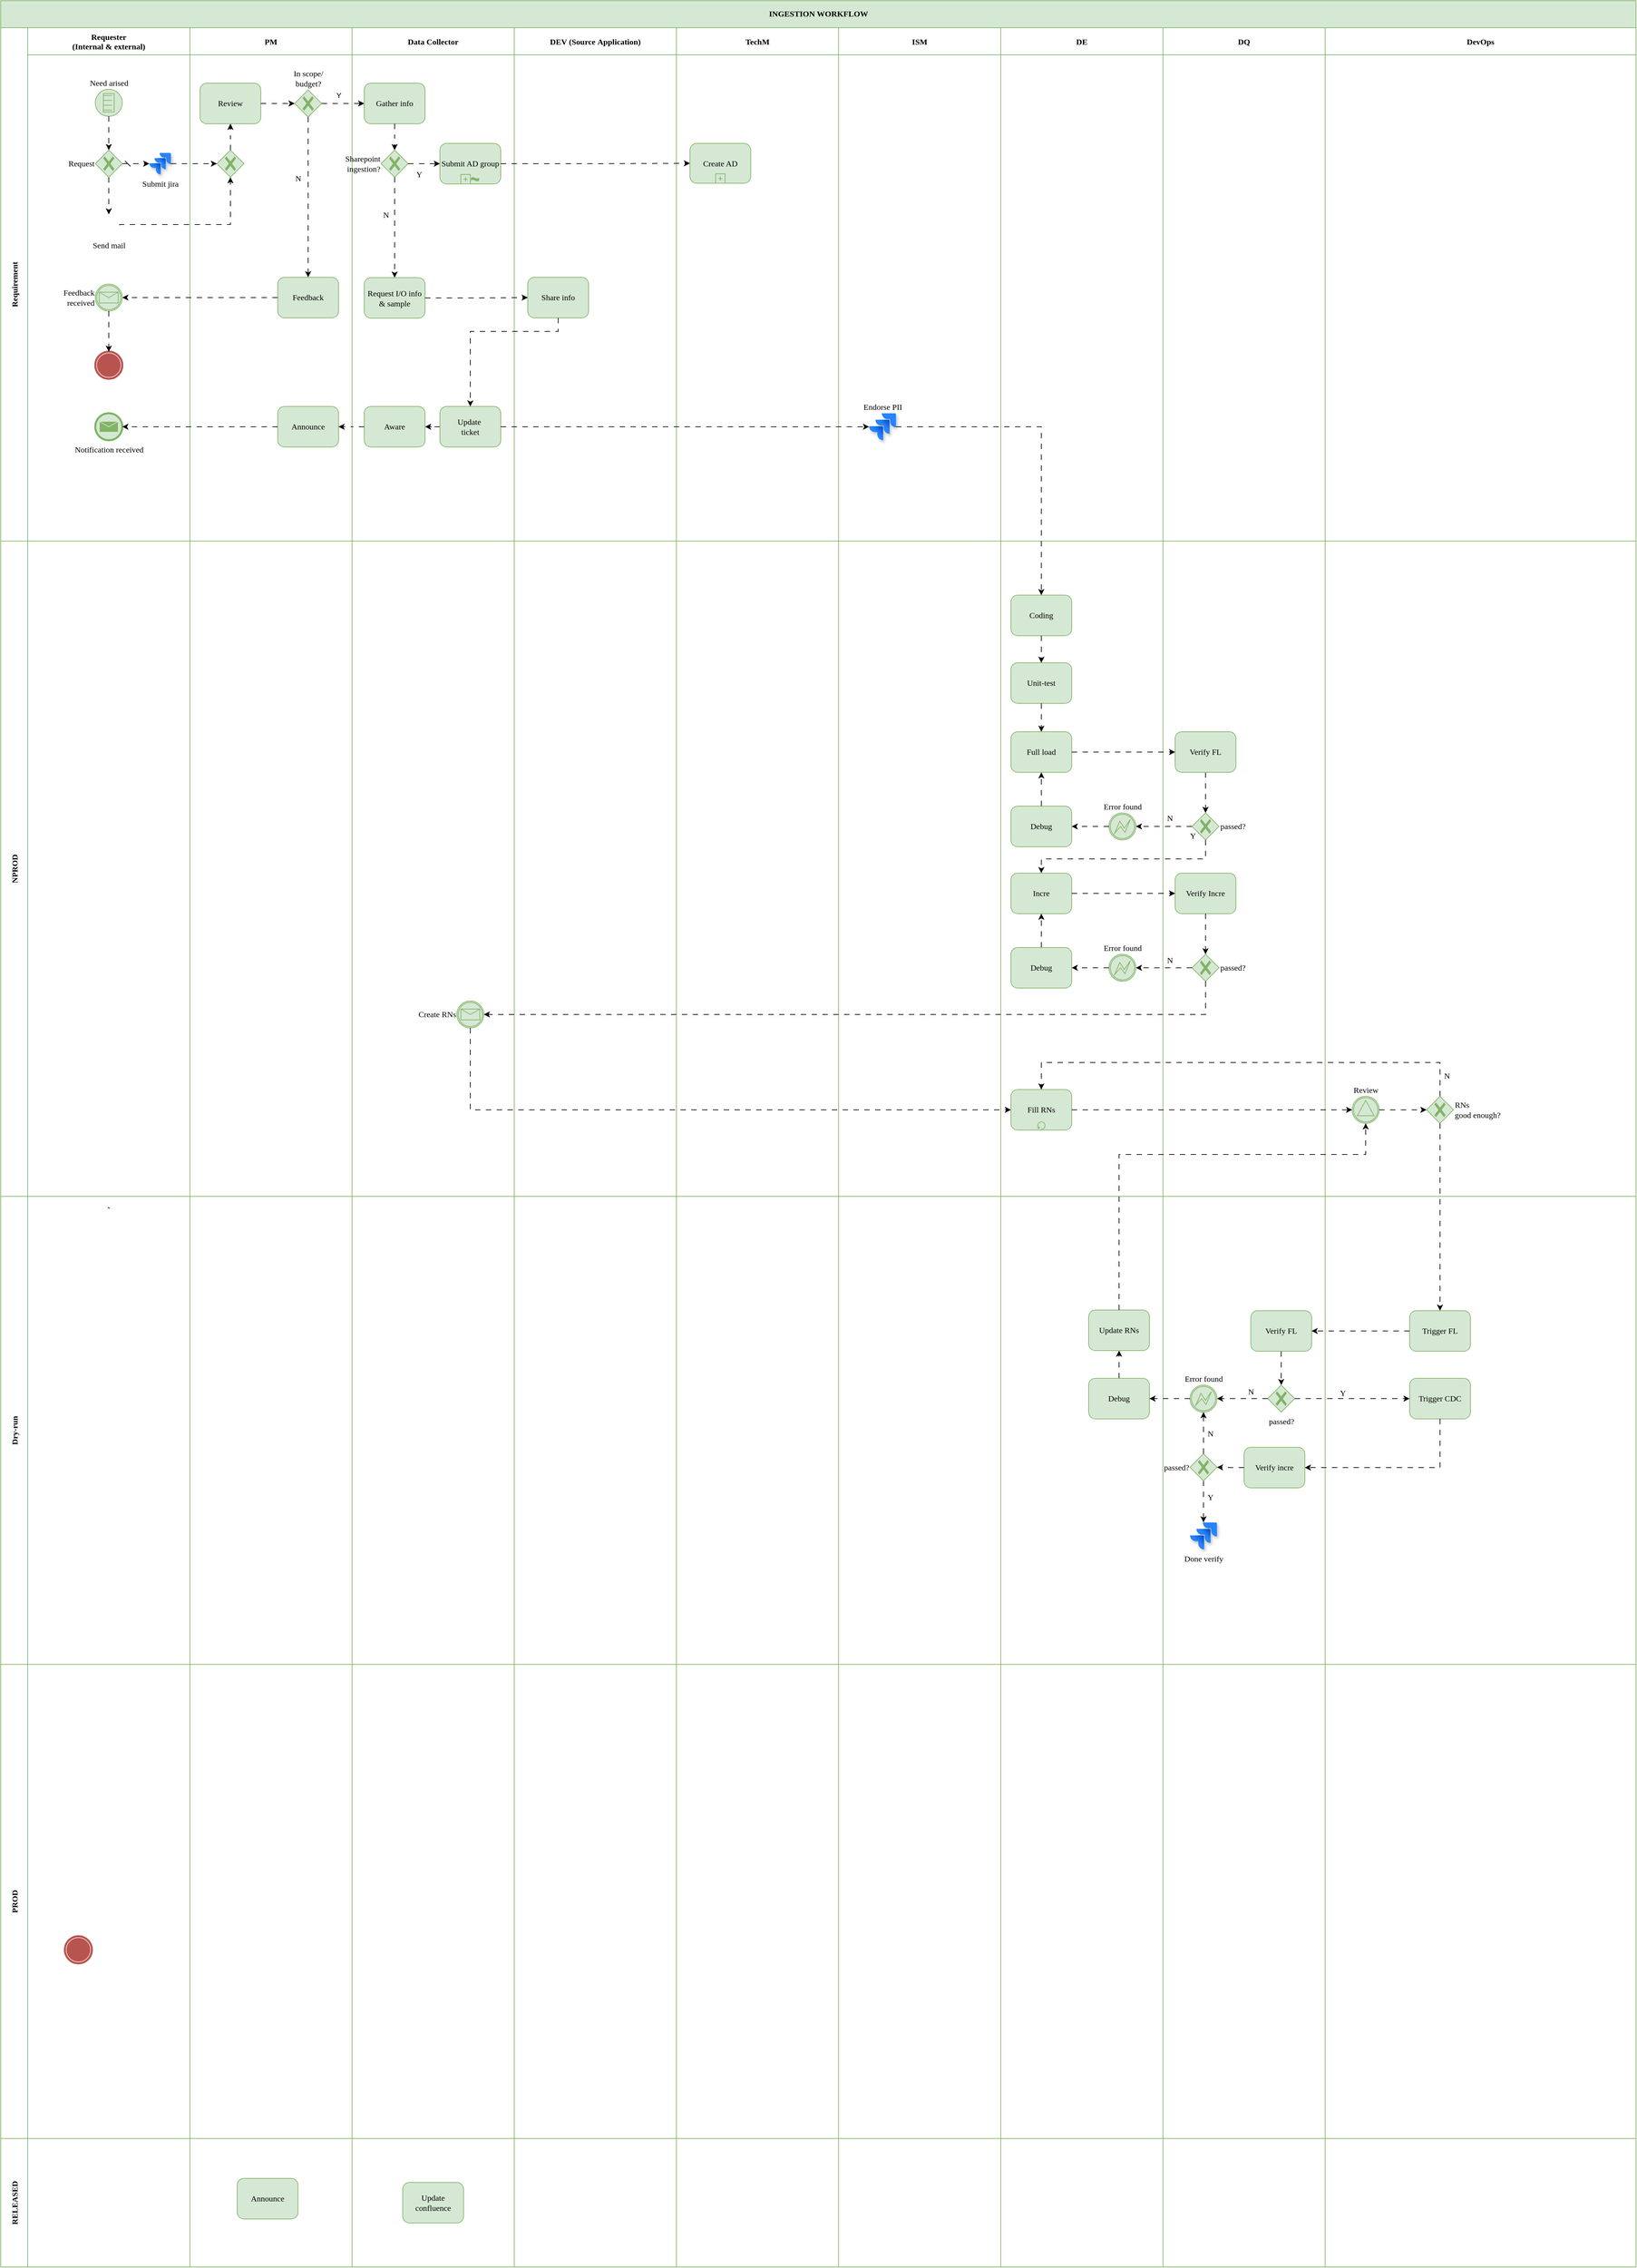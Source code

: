 <mxfile version="24.7.7">
  <diagram id="kgpKYQtTHZ0yAKxKKP6v" name="Page-1">
    <mxGraphModel dx="1839" dy="2101" grid="1" gridSize="10" guides="1" tooltips="1" connect="1" arrows="1" fold="1" page="1" pageScale="1" pageWidth="850" pageHeight="1100" math="0" shadow="0">
      <root>
        <mxCell id="0" />
        <mxCell id="1" parent="0" />
        <mxCell id="3nuBFxr9cyL0pnOWT2aG-1" value="INGESTION WORKFLOW" style="shape=table;childLayout=tableLayout;startSize=40;collapsible=0;recursiveResize=0;expand=0;fillColor=#d5e8d4;fontStyle=1;shadow=0;rounded=0;direction=north;flipV=1;flipH=1;horizontal=0;fontFamily=Montserrat;labelPosition=center;verticalLabelPosition=middle;align=center;verticalAlign=middle;whiteSpace=wrap;html=1;textDirection=vertical-lr;movable=1;resizable=1;rotatable=1;deletable=1;editable=1;locked=0;connectable=1;fontSize=12;fontSource=https%3A%2F%2Ffonts.googleapis.com%2Fcss%3Ffamily%3DMontserrat;strokeColor=#82b366;labelBackgroundColor=none;" parent="1" vertex="1">
          <mxGeometry x="40" y="-26" width="2420" height="3351.0" as="geometry" />
        </mxCell>
        <mxCell id="3nuBFxr9cyL0pnOWT2aG-3" value="Requirement" style="shape=tableRow;horizontal=0;swimlaneHead=0;swimlaneBody=0;top=0;left=0;bottom=0;right=0;fillColor=none;points=[[0,0.5],[1,0.5]];portConstraint=eastwest;startSize=40;collapsible=0;recursiveResize=0;expand=0;fontStyle=1;swimlaneFillColor=none;strokeColor=#76B274;fontFamily=Montserrat;fontSource=https%3A%2F%2Ffonts.googleapis.com%2Fcss%3Ffamily%3DMontserrat;labelBackgroundColor=none;" parent="3nuBFxr9cyL0pnOWT2aG-1" vertex="1">
          <mxGeometry y="40" width="2420" height="759" as="geometry" />
        </mxCell>
        <mxCell id="3nuBFxr9cyL0pnOWT2aG-4" value="Requester&#xa;(Internal &amp; external)" style="swimlane;swimlaneHead=0;swimlaneBody=0;connectable=0;fillColor=none;startSize=40;collapsible=0;recursiveResize=0;expand=0;fontStyle=1;rounded=0;strokeColor=#76B274;fontFamily=Montserrat;fontSource=https%3A%2F%2Ffonts.googleapis.com%2Fcss%3Ffamily%3DMontserrat;labelBackgroundColor=none;" parent="3nuBFxr9cyL0pnOWT2aG-3" vertex="1">
          <mxGeometry x="40" width="240" height="759" as="geometry">
            <mxRectangle width="240" height="759" as="alternateBounds" />
          </mxGeometry>
        </mxCell>
        <mxCell id="cMU86__VcZ0qvdFthibx-391" value="Need arised" style="points=[[0.145,0.145,0],[0.5,0,0],[0.855,0.145,0],[1,0.5,0],[0.855,0.855,0],[0.5,1,0],[0.145,0.855,0],[0,0.5,0]];shape=mxgraph.bpmn.event;html=1;verticalLabelPosition=top;labelBackgroundColor=none;verticalAlign=bottom;align=center;perimeter=ellipsePerimeter;outlineConnect=0;aspect=fixed;outline=standard;symbol=conditional;rounded=1;fillStyle=auto;strokeColor=#82b366;arcSize=50;fontFamily=Montserrat;fontSource=https%3A%2F%2Ffonts.googleapis.com%2Fcss%3Ffamily%3DMontserrat;fontSize=12;fontColor=default;fillColor=#d5e8d4;labelPosition=center;" parent="3nuBFxr9cyL0pnOWT2aG-4" vertex="1">
          <mxGeometry x="100" y="91" width="40" height="40" as="geometry" />
        </mxCell>
        <mxCell id="cMU86__VcZ0qvdFthibx-394" value="Feedback&lt;div&gt;received&lt;/div&gt;" style="points=[[0.145,0.145,0],[0.5,0,0],[0.855,0.145,0],[1,0.5,0],[0.855,0.855,0],[0.5,1,0],[0.145,0.855,0],[0,0.5,0]];shape=mxgraph.bpmn.event;html=1;verticalLabelPosition=middle;labelBackgroundColor=none;verticalAlign=middle;align=right;perimeter=ellipsePerimeter;outlineConnect=0;aspect=fixed;outline=catching;symbol=message;rounded=1;fillStyle=auto;strokeColor=#82b366;arcSize=50;fontFamily=Montserrat;fontSource=https%3A%2F%2Ffonts.googleapis.com%2Fcss%3Ffamily%3DMontserrat;fontSize=12;fontColor=default;fillColor=#d5e8d4;labelPosition=left;" parent="3nuBFxr9cyL0pnOWT2aG-4" vertex="1">
          <mxGeometry x="100" y="379" width="40" height="40" as="geometry" />
        </mxCell>
        <mxCell id="cMU86__VcZ0qvdFthibx-395" value="" style="points=[[0.145,0.145,0],[0.5,0,0],[0.855,0.145,0],[1,0.5,0],[0.855,0.855,0],[0.5,1,0],[0.145,0.855,0],[0,0.5,0]];shape=mxgraph.bpmn.event;html=1;verticalLabelPosition=bottom;labelBackgroundColor=none;verticalAlign=top;align=center;perimeter=ellipsePerimeter;outlineConnect=0;aspect=fixed;outline=end;symbol=terminate;rounded=1;fillStyle=auto;strokeColor=#b85450;arcSize=50;fontFamily=Montserrat;fontSource=https%3A%2F%2Ffonts.googleapis.com%2Fcss%3Ffamily%3DMontserrat;fontSize=12;fillColor=#f8cecc;" parent="3nuBFxr9cyL0pnOWT2aG-4" vertex="1">
          <mxGeometry x="100" y="479" width="40" height="40" as="geometry" />
        </mxCell>
        <mxCell id="cMU86__VcZ0qvdFthibx-396" style="edgeStyle=orthogonalEdgeStyle;shape=connector;curved=0;rounded=0;orthogonalLoop=1;jettySize=auto;html=1;entryX=0.5;entryY=0;entryDx=0;entryDy=0;entryPerimeter=0;strokeColor=default;align=center;verticalAlign=middle;fontFamily=Montserrat;fontSource=https%3A%2F%2Ffonts.googleapis.com%2Fcss%3Ffamily%3DMontserrat;fontSize=12;fontColor=default;labelBackgroundColor=none;endArrow=classic;flowAnimation=1;" parent="3nuBFxr9cyL0pnOWT2aG-4" source="cMU86__VcZ0qvdFthibx-394" target="cMU86__VcZ0qvdFthibx-395" edge="1">
          <mxGeometry relative="1" as="geometry">
            <mxPoint x="120" y="525" as="targetPoint" />
          </mxGeometry>
        </mxCell>
        <mxCell id="cMU86__VcZ0qvdFthibx-740" style="edgeStyle=orthogonalEdgeStyle;shape=connector;curved=0;rounded=0;orthogonalLoop=1;jettySize=auto;html=1;entryX=0.5;entryY=0;entryDx=0;entryDy=0;entryPerimeter=0;strokeColor=default;align=center;verticalAlign=middle;fontFamily=Montserrat;fontSource=https%3A%2F%2Ffonts.googleapis.com%2Fcss%3Ffamily%3DMontserrat;fontSize=12;fontColor=default;labelBackgroundColor=none;endArrow=classic;flowAnimation=1;exitX=0.5;exitY=1;exitDx=0;exitDy=0;exitPerimeter=0;" parent="3nuBFxr9cyL0pnOWT2aG-4" source="cMU86__VcZ0qvdFthibx-391" target="cMU86__VcZ0qvdFthibx-196" edge="1">
          <mxGeometry relative="1" as="geometry">
            <mxPoint x="120" y="142" as="sourcePoint" />
          </mxGeometry>
        </mxCell>
        <mxCell id="cMU86__VcZ0qvdFthibx-100" value="Submit jira" style="image;image=img/lib/atlassian/Jira_Logo.svg;html=1;imageBackground=none;imageBorder=none;shadow=1;aspect=fixed;fontFamily=Montserrat;fontSource=https%3A%2F%2Ffonts.googleapis.com%2Fcss%3Ffamily%3DMontserrat;labelBackgroundColor=none;" parent="3nuBFxr9cyL0pnOWT2aG-4" vertex="1">
          <mxGeometry x="180" y="185" width="32" height="32" as="geometry" />
        </mxCell>
        <mxCell id="cMU86__VcZ0qvdFthibx-101" value="Send mail" style="shape=image;html=1;verticalAlign=top;verticalLabelPosition=bottom;labelBackgroundColor=none;imageAspect=0;aspect=fixed;image=https://cdn0.iconfinder.com/data/icons/logos-microsoft-office-365/128/Microsoft_Office-07-128.png;shadow=1;fontFamily=Montserrat;fontSource=https%3A%2F%2Ffonts.googleapis.com%2Fcss%3Ffamily%3DMontserrat;" parent="3nuBFxr9cyL0pnOWT2aG-4" vertex="1">
          <mxGeometry x="104" y="276" width="32" height="32" as="geometry" />
        </mxCell>
        <mxCell id="cMU86__VcZ0qvdFthibx-104" style="edgeStyle=orthogonalEdgeStyle;rounded=0;orthogonalLoop=1;jettySize=auto;html=1;entryX=0;entryY=0.5;entryDx=0;entryDy=0;curved=0;jumpStyle=none;startArrow=dash;startFill=0;flowAnimation=1;fixDash=0;exitX=1;exitY=0.5;exitDx=0;exitDy=0;exitPerimeter=0;labelBackgroundColor=none;" parent="3nuBFxr9cyL0pnOWT2aG-4" source="cMU86__VcZ0qvdFthibx-196" target="cMU86__VcZ0qvdFthibx-100" edge="1">
          <mxGeometry relative="1" as="geometry">
            <mxPoint x="139.966" y="205.034" as="sourcePoint" />
          </mxGeometry>
        </mxCell>
        <mxCell id="cMU86__VcZ0qvdFthibx-139" value="" style="edgeStyle=orthogonalEdgeStyle;rounded=0;orthogonalLoop=1;jettySize=auto;html=1;flowAnimation=1;fixDash=0;entryX=0.5;entryY=0;entryDx=0;entryDy=0;exitX=0.5;exitY=1;exitDx=0;exitDy=0;exitPerimeter=0;labelBackgroundColor=none;" parent="3nuBFxr9cyL0pnOWT2aG-4" source="cMU86__VcZ0qvdFthibx-196" target="cMU86__VcZ0qvdFthibx-101" edge="1">
          <mxGeometry relative="1" as="geometry">
            <mxPoint x="120.034" y="224.966" as="sourcePoint" />
          </mxGeometry>
        </mxCell>
        <mxCell id="cMU86__VcZ0qvdFthibx-196" value="Request" style="points=[[0.25,0.25,0],[0.5,0,0],[0.75,0.25,0],[1,0.5,0],[0.75,0.75,0],[0.5,1,0],[0.25,0.75,0],[0,0.5,0]];shape=mxgraph.bpmn.gateway2;html=1;verticalLabelPosition=middle;labelBackgroundColor=none;verticalAlign=middle;align=right;perimeter=rhombusPerimeter;outlineConnect=0;outline=none;symbol=none;gwType=exclusive;rounded=1;fillStyle=auto;strokeColor=#82b366;arcSize=50;fontFamily=Montserrat;fontSource=https%3A%2F%2Ffonts.googleapis.com%2Fcss%3Ffamily%3DMontserrat;fontSize=12;fontColor=default;fillColor=#d5e8d4;labelPosition=left;" parent="3nuBFxr9cyL0pnOWT2aG-4" vertex="1">
          <mxGeometry x="100" y="181" width="40" height="40" as="geometry" />
        </mxCell>
        <mxCell id="cMU86__VcZ0qvdFthibx-197" value="" style="points=[[0.25,0.25,0],[0.5,0,0],[0.75,0.25,0],[1,0.5,0],[0.75,0.75,0],[0.5,1,0],[0.25,0.75,0],[0,0.5,0]];shape=mxgraph.bpmn.gateway2;html=1;verticalLabelPosition=bottom;labelBackgroundColor=none;verticalAlign=top;align=center;perimeter=rhombusPerimeter;outlineConnect=0;outline=none;symbol=none;gwType=exclusive;rounded=1;fillStyle=auto;strokeColor=#82b366;arcSize=50;fontFamily=Montserrat;fontSource=https%3A%2F%2Ffonts.googleapis.com%2Fcss%3Ffamily%3DMontserrat;fontSize=12;fontColor=default;fillColor=#d5e8d4;" parent="3nuBFxr9cyL0pnOWT2aG-4" vertex="1">
          <mxGeometry x="280" y="181" width="40" height="40" as="geometry" />
        </mxCell>
        <mxCell id="cMU86__VcZ0qvdFthibx-176" style="edgeStyle=orthogonalEdgeStyle;rounded=0;orthogonalLoop=1;jettySize=auto;html=1;entryX=0.5;entryY=1;entryDx=0;entryDy=0;entryPerimeter=0;flowAnimation=1;fixDash=0;exitX=1;exitY=0.5;exitDx=0;exitDy=0;labelBackgroundColor=none;" parent="3nuBFxr9cyL0pnOWT2aG-4" source="cMU86__VcZ0qvdFthibx-101" target="cMU86__VcZ0qvdFthibx-197" edge="1">
          <mxGeometry relative="1" as="geometry">
            <mxPoint x="285" y="225" as="targetPoint" />
            <Array as="points">
              <mxPoint x="300" y="291" />
            </Array>
          </mxGeometry>
        </mxCell>
        <mxCell id="cMU86__VcZ0qvdFthibx-179" style="edgeStyle=orthogonalEdgeStyle;rounded=0;orthogonalLoop=1;jettySize=auto;html=1;entryX=0;entryY=0.5;entryDx=0;entryDy=0;entryPerimeter=0;flowAnimation=1;labelBackgroundColor=none;" parent="3nuBFxr9cyL0pnOWT2aG-4" source="cMU86__VcZ0qvdFthibx-100" target="cMU86__VcZ0qvdFthibx-197" edge="1">
          <mxGeometry relative="1" as="geometry">
            <mxPoint x="265" y="205" as="targetPoint" />
          </mxGeometry>
        </mxCell>
        <mxCell id="piQ0KBY6VBUV0hJ2Zry9-156" value="Notification received" style="points=[[0.145,0.145,0],[0.5,0,0],[0.855,0.145,0],[1,0.5,0],[0.855,0.855,0],[0.5,1,0],[0.145,0.855,0],[0,0.5,0]];shape=mxgraph.bpmn.event;html=1;verticalLabelPosition=bottom;labelBackgroundColor=none;verticalAlign=top;align=center;perimeter=ellipsePerimeter;outlineConnect=0;aspect=fixed;outline=end;symbol=message;fontFamily=Montserrat;fontSource=https%3A%2F%2Ffonts.googleapis.com%2Fcss%3Ffamily%3DMontserrat;fontSize=12;fillColor=#d5e8d4;strokeColor=#82b366;" parent="3nuBFxr9cyL0pnOWT2aG-4" vertex="1">
          <mxGeometry x="100" y="570" width="40" height="40" as="geometry" />
        </mxCell>
        <mxCell id="3nuBFxr9cyL0pnOWT2aG-8" value="PM" style="swimlane;swimlaneHead=0;swimlaneBody=0;connectable=0;fillColor=none;startSize=40;collapsible=0;recursiveResize=0;expand=0;fontStyle=1;flipV=0;strokeColor=#76B274;fontFamily=Montserrat;fontSource=https%3A%2F%2Ffonts.googleapis.com%2Fcss%3Ffamily%3DMontserrat;labelBackgroundColor=none;" parent="3nuBFxr9cyL0pnOWT2aG-3" vertex="1">
          <mxGeometry x="280" width="240" height="759" as="geometry">
            <mxRectangle width="240" height="759" as="alternateBounds" />
          </mxGeometry>
        </mxCell>
        <mxCell id="cMU86__VcZ0qvdFthibx-209" value="In scope/&lt;div&gt;budget?&lt;/div&gt;" style="points=[[0.25,0.25,0],[0.5,0,0],[0.75,0.25,0],[1,0.5,0],[0.75,0.75,0],[0.5,1,0],[0.25,0.75,0],[0,0.5,0]];shape=mxgraph.bpmn.gateway2;html=1;verticalLabelPosition=top;labelBackgroundColor=none;verticalAlign=bottom;align=center;perimeter=rhombusPerimeter;outlineConnect=0;outline=none;symbol=none;gwType=exclusive;rounded=1;fillStyle=auto;strokeColor=#82b366;arcSize=50;fontFamily=Montserrat;fontSource=https%3A%2F%2Ffonts.googleapis.com%2Fcss%3Ffamily%3DMontserrat;fontSize=12;fontColor=default;fillColor=#d5e8d4;shadow=0;labelPosition=center;textShadow=0;labelBorderColor=none;" parent="3nuBFxr9cyL0pnOWT2aG-8" vertex="1">
          <mxGeometry x="155" y="92" width="40" height="40" as="geometry" />
        </mxCell>
        <mxCell id="cMU86__VcZ0qvdFthibx-265" style="edgeStyle=orthogonalEdgeStyle;shape=connector;curved=0;rounded=0;orthogonalLoop=1;jettySize=auto;html=1;entryX=0.5;entryY=0;entryDx=0;entryDy=0;entryPerimeter=0;strokeColor=default;align=center;verticalAlign=middle;fontFamily=Montserrat;fontSource=https%3A%2F%2Ffonts.googleapis.com%2Fcss%3Ffamily%3DMontserrat;fontSize=12;fontColor=default;labelBackgroundColor=none;endArrow=classic;flowAnimation=1;" parent="3nuBFxr9cyL0pnOWT2aG-8" source="cMU86__VcZ0qvdFthibx-209" target="cMU86__VcZ0qvdFthibx-390" edge="1">
          <mxGeometry relative="1" as="geometry">
            <mxPoint x="180" y="336" as="targetPoint" />
          </mxGeometry>
        </mxCell>
        <mxCell id="cMU86__VcZ0qvdFthibx-270" value="" style="edgeLabel;html=1;align=center;verticalAlign=middle;resizable=0;points=[];rounded=1;fillStyle=auto;strokeColor=#82b366;arcSize=50;fontFamily=Montserrat;fontSource=https%3A%2F%2Ffonts.googleapis.com%2Fcss%3Ffamily%3DMontserrat;fontSize=12;fontColor=default;fillColor=#d5e8d4;labelBackgroundColor=none;" parent="cMU86__VcZ0qvdFthibx-265" vertex="1" connectable="0">
          <mxGeometry x="-0.249" y="-1" relative="1" as="geometry">
            <mxPoint as="offset" />
          </mxGeometry>
        </mxCell>
        <mxCell id="cMU86__VcZ0qvdFthibx-271" value="N" style="edgeLabel;html=1;align=center;verticalAlign=middle;resizable=0;points=[];rounded=1;fillStyle=auto;strokeColor=#82b366;arcSize=50;fontFamily=Montserrat;fontSource=https%3A%2F%2Ffonts.googleapis.com%2Fcss%3Ffamily%3DMontserrat;fontSize=12;fontColor=default;fillColor=#d5e8d4;labelBackgroundColor=none;" parent="cMU86__VcZ0qvdFthibx-265" vertex="1" connectable="0">
          <mxGeometry x="-0.233" y="-1" relative="1" as="geometry">
            <mxPoint x="-14" as="offset" />
          </mxGeometry>
        </mxCell>
        <mxCell id="cMU86__VcZ0qvdFthibx-390" value="Feedback" style="points=[[0.25,0,0],[0.5,0,0],[0.75,0,0],[1,0.25,0],[1,0.5,0],[1,0.75,0],[0.75,1,0],[0.5,1,0],[0.25,1,0],[0,0.75,0],[0,0.5,0],[0,0.25,0]];shape=mxgraph.bpmn.task;whiteSpace=wrap;rectStyle=rounded;size=10;html=1;container=1;expand=0;collapsible=0;taskMarker=abstract;rounded=1;fillStyle=auto;strokeColor=#82b366;align=center;verticalAlign=middle;arcSize=50;fontFamily=Montserrat;fontSource=https%3A%2F%2Ffonts.googleapis.com%2Fcss%3Ffamily%3DMontserrat;fontSize=12;fontColor=default;fillColor=#d5e8d4;labelBackgroundColor=none;" parent="3nuBFxr9cyL0pnOWT2aG-8" vertex="1">
          <mxGeometry x="130" y="369" width="90" height="60" as="geometry" />
        </mxCell>
        <mxCell id="cMU86__VcZ0qvdFthibx-200" value="Review" style="points=[[0.25,0,0],[0.5,0,0],[0.75,0,0],[1,0.25,0],[1,0.5,0],[1,0.75,0],[0.75,1,0],[0.5,1,0],[0.25,1,0],[0,0.75,0],[0,0.5,0],[0,0.25,0]];shape=mxgraph.bpmn.task;whiteSpace=wrap;rectStyle=rounded;size=10;html=1;container=1;expand=0;collapsible=0;taskMarker=abstract;rounded=1;fillStyle=auto;strokeColor=#82b366;align=center;verticalAlign=middle;arcSize=50;fontFamily=Montserrat;fontSource=https%3A%2F%2Ffonts.googleapis.com%2Fcss%3Ffamily%3DMontserrat;fontSize=12;fontColor=default;fillColor=#d5e8d4;labelBackgroundColor=none;" parent="3nuBFxr9cyL0pnOWT2aG-8" vertex="1">
          <mxGeometry x="15" y="82" width="90" height="60" as="geometry" />
        </mxCell>
        <mxCell id="cMU86__VcZ0qvdFthibx-734" style="edgeStyle=orthogonalEdgeStyle;shape=connector;curved=0;rounded=0;orthogonalLoop=1;jettySize=auto;html=1;strokeColor=default;align=center;verticalAlign=middle;fontFamily=Montserrat;fontSource=https%3A%2F%2Ffonts.googleapis.com%2Fcss%3Ffamily%3DMontserrat;fontSize=12;fontColor=default;labelBackgroundColor=none;endArrow=classic;flowAnimation=1;" parent="3nuBFxr9cyL0pnOWT2aG-8" source="cMU86__VcZ0qvdFthibx-200" target="cMU86__VcZ0qvdFthibx-209" edge="1">
          <mxGeometry relative="1" as="geometry" />
        </mxCell>
        <mxCell id="piQ0KBY6VBUV0hJ2Zry9-165" value="Announce" style="points=[[0.25,0,0],[0.5,0,0],[0.75,0,0],[1,0.25,0],[1,0.5,0],[1,0.75,0],[0.75,1,0],[0.5,1,0],[0.25,1,0],[0,0.75,0],[0,0.5,0],[0,0.25,0]];shape=mxgraph.bpmn.task;whiteSpace=wrap;rectStyle=rounded;size=10;html=1;container=1;expand=0;collapsible=0;taskMarker=abstract;rounded=1;fillStyle=auto;strokeColor=#82b366;align=center;verticalAlign=middle;arcSize=50;fontFamily=Montserrat;fontSource=https%3A%2F%2Ffonts.googleapis.com%2Fcss%3Ffamily%3DMontserrat;fontSize=12;fontColor=default;fillColor=#d5e8d4;labelBackgroundColor=none;" parent="3nuBFxr9cyL0pnOWT2aG-8" vertex="1">
          <mxGeometry x="130" y="560" width="90" height="60" as="geometry" />
        </mxCell>
        <mxCell id="3nuBFxr9cyL0pnOWT2aG-11" value="Data Collector" style="swimlane;swimlaneHead=0;swimlaneBody=0;connectable=0;fillColor=none;startSize=40;collapsible=0;recursiveResize=0;expand=0;fontStyle=1;strokeColor=#76B274;fontFamily=Montserrat;fontSource=https%3A%2F%2Ffonts.googleapis.com%2Fcss%3Ffamily%3DMontserrat;verticalAlign=middle;labelBackgroundColor=none;" parent="3nuBFxr9cyL0pnOWT2aG-3" vertex="1">
          <mxGeometry x="520" width="240" height="759" as="geometry">
            <mxRectangle width="240" height="759" as="alternateBounds" />
          </mxGeometry>
        </mxCell>
        <mxCell id="cMU86__VcZ0qvdFthibx-262" value="Gather info" style="points=[[0.25,0,0],[0.5,0,0],[0.75,0,0],[1,0.25,0],[1,0.5,0],[1,0.75,0],[0.75,1,0],[0.5,1,0],[0.25,1,0],[0,0.75,0],[0,0.5,0],[0,0.25,0]];shape=mxgraph.bpmn.task;whiteSpace=wrap;rectStyle=rounded;size=10;html=1;container=1;expand=0;collapsible=0;taskMarker=abstract;rounded=1;fillStyle=auto;strokeColor=#82b366;align=center;verticalAlign=middle;arcSize=50;fontFamily=Montserrat;fontSource=https%3A%2F%2Ffonts.googleapis.com%2Fcss%3Ffamily%3DMontserrat;fontSize=12;fontColor=default;fillColor=#d5e8d4;labelBackgroundColor=none;" parent="3nuBFxr9cyL0pnOWT2aG-11" vertex="1">
          <mxGeometry x="18" y="82" width="90" height="60" as="geometry" />
        </mxCell>
        <mxCell id="cMU86__VcZ0qvdFthibx-493" value="Sharepoint&lt;div&gt;ingestion?&lt;/div&gt;" style="points=[[0.25,0.25,0],[0.5,0,0],[0.75,0.25,0],[1,0.5,0],[0.75,0.75,0],[0.5,1,0],[0.25,0.75,0],[0,0.5,0]];shape=mxgraph.bpmn.gateway2;html=1;verticalLabelPosition=middle;labelBackgroundColor=none;verticalAlign=middle;align=right;perimeter=rhombusPerimeter;outlineConnect=0;outline=none;symbol=none;gwType=exclusive;rounded=1;fillStyle=auto;strokeColor=#82b366;arcSize=50;fontFamily=Montserrat;fontSource=https%3A%2F%2Ffonts.googleapis.com%2Fcss%3Ffamily%3DMontserrat;fontSize=12;fontColor=default;fillColor=#d5e8d4;shadow=0;labelPosition=left;aspect=fixed;" parent="3nuBFxr9cyL0pnOWT2aG-11" vertex="1">
          <mxGeometry x="43" y="181" width="40" height="40" as="geometry" />
        </mxCell>
        <mxCell id="cMU86__VcZ0qvdFthibx-498" value="Submit AD&lt;span style=&quot;&quot;&gt;&amp;nbsp;group&lt;/span&gt;" style="points=[[0.25,0,0],[0.5,0,0],[0.75,0,0],[1,0.25,0],[1,0.5,0],[1,0.75,0],[0.75,1,0],[0.5,1,0],[0.25,1,0],[0,0.75,0],[0,0.5,0],[0,0.25,0]];shape=mxgraph.bpmn.task;whiteSpace=wrap;rectStyle=rounded;size=10;html=1;container=1;expand=0;collapsible=0;taskMarker=abstract;isAdHoc=1;isLoopSub=1;rounded=1;fillStyle=auto;strokeColor=#82b366;align=center;verticalAlign=middle;arcSize=50;fontFamily=Montserrat;fontSource=https%3A%2F%2Ffonts.googleapis.com%2Fcss%3Ffamily%3DMontserrat;fontSize=12;fontColor=default;fillColor=#d5e8d4;labelBackgroundColor=none;" parent="3nuBFxr9cyL0pnOWT2aG-11" vertex="1">
          <mxGeometry x="130" y="171" width="90" height="60" as="geometry" />
        </mxCell>
        <mxCell id="cMU86__VcZ0qvdFthibx-517" style="edgeStyle=orthogonalEdgeStyle;shape=connector;curved=0;rounded=0;orthogonalLoop=1;jettySize=auto;html=1;entryX=0.5;entryY=0;entryDx=0;entryDy=0;entryPerimeter=0;strokeColor=default;align=center;verticalAlign=middle;fontFamily=Montserrat;fontSource=https%3A%2F%2Ffonts.googleapis.com%2Fcss%3Ffamily%3DMontserrat;fontSize=12;fontColor=default;labelBackgroundColor=none;endArrow=classic;flowAnimation=1;" parent="3nuBFxr9cyL0pnOWT2aG-11" source="cMU86__VcZ0qvdFthibx-262" target="cMU86__VcZ0qvdFthibx-493" edge="1">
          <mxGeometry relative="1" as="geometry" />
        </mxCell>
        <mxCell id="cMU86__VcZ0qvdFthibx-610" style="edgeStyle=orthogonalEdgeStyle;shape=connector;curved=0;rounded=0;orthogonalLoop=1;jettySize=auto;html=1;entryX=0.5;entryY=0;entryDx=0;entryDy=0;entryPerimeter=0;strokeColor=default;align=center;verticalAlign=middle;fontFamily=Montserrat;fontSource=https%3A%2F%2Ffonts.googleapis.com%2Fcss%3Ffamily%3DMontserrat;fontSize=12;fontColor=default;labelBackgroundColor=none;endArrow=classic;flowAnimation=1;exitX=0.5;exitY=1;exitDx=0;exitDy=0;exitPerimeter=0;" parent="3nuBFxr9cyL0pnOWT2aG-11" source="cMU86__VcZ0qvdFthibx-493" target="piQ0KBY6VBUV0hJ2Zry9-97" edge="1">
          <mxGeometry relative="1" as="geometry">
            <Array as="points" />
            <mxPoint x="63" y="369" as="targetPoint" />
          </mxGeometry>
        </mxCell>
        <mxCell id="cMU86__VcZ0qvdFthibx-615" value="N" style="edgeLabel;html=1;align=center;verticalAlign=middle;resizable=0;points=[];rounded=1;fillStyle=auto;strokeColor=#82b366;arcSize=50;fontFamily=Montserrat;fontSource=https%3A%2F%2Ffonts.googleapis.com%2Fcss%3Ffamily%3DMontserrat;fontSize=12;fontColor=default;fillColor=#d5e8d4;labelBackgroundColor=none;" parent="cMU86__VcZ0qvdFthibx-610" vertex="1" connectable="0">
          <mxGeometry x="-0.227" relative="1" as="geometry">
            <mxPoint x="-13" y="-2" as="offset" />
          </mxGeometry>
        </mxCell>
        <mxCell id="Coz3lWri1jGDBBUm2G6h-63" style="edgeStyle=orthogonalEdgeStyle;shape=connector;curved=0;rounded=0;orthogonalLoop=1;jettySize=auto;html=1;strokeColor=default;align=center;verticalAlign=middle;fontFamily=Montserrat;fontSource=https%3A%2F%2Ffonts.googleapis.com%2Fcss%3Ffamily%3DMontserrat;fontSize=12;fontColor=default;labelBackgroundColor=none;endArrow=classic;flowAnimation=1;" edge="1" parent="3nuBFxr9cyL0pnOWT2aG-11" source="cMU86__VcZ0qvdFthibx-410" target="piQ0KBY6VBUV0hJ2Zry9-151">
          <mxGeometry relative="1" as="geometry" />
        </mxCell>
        <mxCell id="cMU86__VcZ0qvdFthibx-410" value="Update&amp;nbsp;&lt;div&gt;&lt;span style=&quot;&quot;&gt;ticket&lt;/span&gt;&lt;/div&gt;" style="points=[[0.25,0,0],[0.5,0,0],[0.75,0,0],[1,0.25,0],[1,0.5,0],[1,0.75,0],[0.75,1,0],[0.5,1,0],[0.25,1,0],[0,0.75,0],[0,0.5,0],[0,0.25,0]];shape=mxgraph.bpmn.task;whiteSpace=wrap;rectStyle=rounded;size=10;html=1;container=1;expand=0;collapsible=0;taskMarker=abstract;rounded=1;fillStyle=auto;strokeColor=#82b366;align=center;verticalAlign=middle;arcSize=50;fontFamily=Montserrat;fontSource=https%3A%2F%2Ffonts.googleapis.com%2Fcss%3Ffamily%3DMontserrat;fontSize=12;fontColor=default;fillColor=#d5e8d4;labelBackgroundColor=none;" parent="3nuBFxr9cyL0pnOWT2aG-11" vertex="1">
          <mxGeometry x="130" y="560" width="90" height="60" as="geometry" />
        </mxCell>
        <mxCell id="cMU86__VcZ0qvdFthibx-503" style="edgeStyle=orthogonalEdgeStyle;shape=connector;curved=0;rounded=0;orthogonalLoop=1;jettySize=auto;html=1;strokeColor=default;align=center;verticalAlign=middle;fontFamily=Montserrat;fontSource=https%3A%2F%2Ffonts.googleapis.com%2Fcss%3Ffamily%3DMontserrat;fontSize=12;fontColor=default;labelBackgroundColor=none;endArrow=classic;flowAnimation=1;exitX=1;exitY=0.5;exitDx=0;exitDy=0;exitPerimeter=0;entryX=0;entryY=0.5;entryDx=0;entryDy=0;entryPerimeter=0;" parent="3nuBFxr9cyL0pnOWT2aG-11" source="cMU86__VcZ0qvdFthibx-493" target="cMU86__VcZ0qvdFthibx-498" edge="1">
          <mxGeometry relative="1" as="geometry">
            <mxPoint x="179.928" y="245.002" as="sourcePoint" />
            <mxPoint x="130" y="206" as="targetPoint" />
          </mxGeometry>
        </mxCell>
        <mxCell id="cMU86__VcZ0qvdFthibx-504" value="Y" style="edgeLabel;html=1;align=center;verticalAlign=middle;resizable=0;points=[];rounded=1;fillStyle=auto;strokeColor=#82b366;arcSize=50;fontFamily=Montserrat;fontSource=https%3A%2F%2Ffonts.googleapis.com%2Fcss%3Ffamily%3DMontserrat;fontSize=12;fontColor=default;fillColor=#d5e8d4;labelBackgroundColor=none;" parent="cMU86__VcZ0qvdFthibx-503" vertex="1" connectable="0">
          <mxGeometry x="-0.301" y="-2" relative="1" as="geometry">
            <mxPoint x="-1" y="14" as="offset" />
          </mxGeometry>
        </mxCell>
        <mxCell id="piQ0KBY6VBUV0hJ2Zry9-97" value="Request I/O info &amp;amp; sample" style="points=[[0.25,0,0],[0.5,0,0],[0.75,0,0],[1,0.25,0],[1,0.5,0],[1,0.75,0],[0.75,1,0],[0.5,1,0],[0.25,1,0],[0,0.75,0],[0,0.5,0],[0,0.25,0]];shape=mxgraph.bpmn.task;whiteSpace=wrap;rectStyle=rounded;size=10;html=1;container=1;expand=0;collapsible=0;taskMarker=abstract;rounded=1;fillStyle=auto;strokeColor=#82b366;align=center;verticalAlign=middle;arcSize=50;fontFamily=Montserrat;fontSource=https%3A%2F%2Ffonts.googleapis.com%2Fcss%3Ffamily%3DMontserrat;fontSize=12;fontColor=default;fillColor=#d5e8d4;labelBackgroundColor=none;" parent="3nuBFxr9cyL0pnOWT2aG-11" vertex="1">
          <mxGeometry x="18" y="369.5" width="90" height="60" as="geometry" />
        </mxCell>
        <mxCell id="piQ0KBY6VBUV0hJ2Zry9-151" value="Aware" style="points=[[0.25,0,0],[0.5,0,0],[0.75,0,0],[1,0.25,0],[1,0.5,0],[1,0.75,0],[0.75,1,0],[0.5,1,0],[0.25,1,0],[0,0.75,0],[0,0.5,0],[0,0.25,0]];shape=mxgraph.bpmn.task;whiteSpace=wrap;rectStyle=rounded;size=10;html=1;container=1;expand=0;collapsible=0;taskMarker=abstract;rounded=1;fillStyle=auto;strokeColor=#82b366;align=center;verticalAlign=middle;arcSize=50;fontFamily=Montserrat;fontSource=https%3A%2F%2Ffonts.googleapis.com%2Fcss%3Ffamily%3DMontserrat;fontSize=12;fontColor=default;fillColor=#d5e8d4;labelBackgroundColor=none;" parent="3nuBFxr9cyL0pnOWT2aG-11" vertex="1">
          <mxGeometry x="18" y="560" width="90" height="60" as="geometry" />
        </mxCell>
        <mxCell id="piQ0KBY6VBUV0hJ2Zry9-72" value="DEV (Source Application)" style="swimlane;swimlaneHead=0;swimlaneBody=0;connectable=0;fillColor=none;startSize=40;collapsible=0;recursiveResize=0;expand=0;fontStyle=1;strokeColor=#76B274;fontFamily=Montserrat;fontSource=https%3A%2F%2Ffonts.googleapis.com%2Fcss%3Ffamily%3DMontserrat;labelPosition=center;verticalLabelPosition=middle;align=center;verticalAlign=middle;labelBackgroundColor=none;" parent="3nuBFxr9cyL0pnOWT2aG-3" vertex="1">
          <mxGeometry x="760" width="240" height="759" as="geometry">
            <mxRectangle width="240" height="759" as="alternateBounds" />
          </mxGeometry>
        </mxCell>
        <mxCell id="piQ0KBY6VBUV0hJ2Zry9-99" value="Share info" style="points=[[0.25,0,0],[0.5,0,0],[0.75,0,0],[1,0.25,0],[1,0.5,0],[1,0.75,0],[0.75,1,0],[0.5,1,0],[0.25,1,0],[0,0.75,0],[0,0.5,0],[0,0.25,0]];shape=mxgraph.bpmn.task;whiteSpace=wrap;rectStyle=rounded;size=10;html=1;container=1;expand=0;collapsible=0;taskMarker=abstract;rounded=1;fillStyle=auto;strokeColor=#82b366;align=center;verticalAlign=middle;arcSize=50;fontFamily=Montserrat;fontSource=https%3A%2F%2Ffonts.googleapis.com%2Fcss%3Ffamily%3DMontserrat;fontSize=12;fontColor=default;fillColor=#d5e8d4;labelBackgroundColor=none;" parent="piQ0KBY6VBUV0hJ2Zry9-72" vertex="1">
          <mxGeometry x="20" y="369" width="90" height="60" as="geometry" />
        </mxCell>
        <mxCell id="piQ0KBY6VBUV0hJ2Zry9-75" value="TechM" style="swimlane;swimlaneHead=0;swimlaneBody=0;connectable=0;fillColor=none;startSize=40;collapsible=0;recursiveResize=0;expand=0;fontStyle=1;strokeColor=#76B274;fontFamily=Montserrat;fontSource=https%3A%2F%2Ffonts.googleapis.com%2Fcss%3Ffamily%3DMontserrat;labelPosition=center;verticalLabelPosition=middle;align=center;verticalAlign=middle;labelBackgroundColor=none;" parent="3nuBFxr9cyL0pnOWT2aG-3" vertex="1">
          <mxGeometry x="1000" width="240" height="759" as="geometry">
            <mxRectangle width="240" height="759" as="alternateBounds" />
          </mxGeometry>
        </mxCell>
        <mxCell id="piQ0KBY6VBUV0hJ2Zry9-87" value="Create AD" style="points=[[0.25,0,0],[0.5,0,0],[0.75,0,0],[1,0.25,0],[1,0.5,0],[1,0.75,0],[0.75,1,0],[0.5,1,0],[0.25,1,0],[0,0.75,0],[0,0.5,0],[0,0.25,0]];shape=mxgraph.bpmn.task;whiteSpace=wrap;rectStyle=rounded;size=10;html=1;container=1;expand=0;collapsible=0;taskMarker=abstract;isLoopSub=1;fontFamily=Montserrat;fontSource=https%3A%2F%2Ffonts.googleapis.com%2Fcss%3Ffamily%3DMontserrat;fontSize=12;labelBackgroundColor=none;fillColor=#d5e8d4;strokeColor=#82b366;" parent="piQ0KBY6VBUV0hJ2Zry9-75" vertex="1">
          <mxGeometry x="20" y="171" width="90" height="59" as="geometry" />
        </mxCell>
        <mxCell id="cMU86__VcZ0qvdFthibx-172" value="ISM" style="swimlane;swimlaneHead=0;swimlaneBody=0;connectable=0;fillColor=none;startSize=40;collapsible=0;recursiveResize=0;expand=0;fontStyle=1;strokeColor=#76B274;fontFamily=Montserrat;fontSource=https%3A%2F%2Ffonts.googleapis.com%2Fcss%3Ffamily%3DMontserrat;labelPosition=center;verticalLabelPosition=middle;align=center;verticalAlign=middle;labelBackgroundColor=none;" parent="3nuBFxr9cyL0pnOWT2aG-3" vertex="1">
          <mxGeometry x="1240" width="240" height="759" as="geometry">
            <mxRectangle width="240" height="759" as="alternateBounds" />
          </mxGeometry>
        </mxCell>
        <mxCell id="Coz3lWri1jGDBBUm2G6h-61" value="Endorse PII" style="image;image=img/lib/atlassian/Jira_Logo.svg;html=1;imageBackground=none;imageBorder=none;shadow=1;aspect=fixed;fontFamily=Montserrat;fontSource=https%3A%2F%2Ffonts.googleapis.com%2Fcss%3Ffamily%3DMontserrat;labelBackgroundColor=none;labelPosition=center;verticalLabelPosition=top;align=center;verticalAlign=bottom;container=0;" vertex="1" parent="cMU86__VcZ0qvdFthibx-172">
          <mxGeometry x="45.0" y="570" width="40" height="40" as="geometry" />
        </mxCell>
        <mxCell id="cMU86__VcZ0qvdFthibx-96" value="DE" style="swimlane;swimlaneHead=0;swimlaneBody=0;connectable=0;fillColor=none;startSize=40;collapsible=0;recursiveResize=0;expand=0;fontStyle=1;strokeColor=#76B274;fontFamily=Montserrat;fontSource=https%3A%2F%2Ffonts.googleapis.com%2Fcss%3Ffamily%3DMontserrat;labelBackgroundColor=none;" parent="3nuBFxr9cyL0pnOWT2aG-3" vertex="1">
          <mxGeometry x="1480" width="240" height="759" as="geometry">
            <mxRectangle width="240" height="759" as="alternateBounds" />
          </mxGeometry>
        </mxCell>
        <mxCell id="cMU86__VcZ0qvdFthibx-98" value="DQ" style="swimlane;swimlaneHead=0;swimlaneBody=0;connectable=0;fillColor=none;startSize=40;collapsible=0;recursiveResize=0;expand=0;fontStyle=1;strokeColor=#76B274;fontFamily=Montserrat;fontSource=https%3A%2F%2Ffonts.googleapis.com%2Fcss%3Ffamily%3DMontserrat;labelBackgroundColor=none;" parent="3nuBFxr9cyL0pnOWT2aG-3" vertex="1">
          <mxGeometry x="1720" width="240" height="759" as="geometry">
            <mxRectangle width="240" height="759" as="alternateBounds" />
          </mxGeometry>
        </mxCell>
        <mxCell id="cMU86__VcZ0qvdFthibx-131" value="DevOps" style="swimlane;swimlaneHead=0;swimlaneBody=0;connectable=0;fillColor=none;startSize=40;collapsible=0;recursiveResize=0;expand=0;fontStyle=1;strokeColor=#76B274;fontFamily=Montserrat;fontSource=https%3A%2F%2Ffonts.googleapis.com%2Fcss%3Ffamily%3DMontserrat;labelBackgroundColor=none;" parent="3nuBFxr9cyL0pnOWT2aG-3" vertex="1">
          <mxGeometry x="1960" width="460" height="759" as="geometry">
            <mxRectangle width="460" height="759" as="alternateBounds" />
          </mxGeometry>
        </mxCell>
        <mxCell id="cMU86__VcZ0qvdFthibx-266" style="edgeStyle=orthogonalEdgeStyle;shape=connector;curved=0;rounded=0;orthogonalLoop=1;jettySize=auto;html=1;strokeColor=default;align=center;verticalAlign=middle;fontFamily=Montserrat;fontSource=https%3A%2F%2Ffonts.googleapis.com%2Fcss%3Ffamily%3DMontserrat;fontSize=12;fontColor=default;labelBackgroundColor=none;endArrow=classic;flowAnimation=1;exitX=0;exitY=0.5;exitDx=0;exitDy=0;exitPerimeter=0;entryX=1;entryY=0.5;entryDx=0;entryDy=0;entryPerimeter=0;" parent="3nuBFxr9cyL0pnOWT2aG-3" source="cMU86__VcZ0qvdFthibx-390" target="cMU86__VcZ0qvdFthibx-394" edge="1">
          <mxGeometry relative="1" as="geometry">
            <mxPoint x="415" y="365" as="sourcePoint" />
            <mxPoint x="210" y="365" as="targetPoint" />
            <Array as="points" />
          </mxGeometry>
        </mxCell>
        <mxCell id="Aw8kIVWYeJVIoH_9B6x6-3" style="edgeStyle=orthogonalEdgeStyle;shape=connector;curved=0;rounded=0;orthogonalLoop=1;jettySize=auto;html=1;entryX=0;entryY=0.5;entryDx=0;entryDy=0;entryPerimeter=0;strokeColor=default;align=center;verticalAlign=middle;fontFamily=Montserrat;fontSource=https%3A%2F%2Ffonts.googleapis.com%2Fcss%3Ffamily%3DMontserrat;fontSize=12;fontColor=default;labelBackgroundColor=none;endArrow=classic;flowAnimation=1;" parent="3nuBFxr9cyL0pnOWT2aG-3" source="cMU86__VcZ0qvdFthibx-209" target="cMU86__VcZ0qvdFthibx-262" edge="1">
          <mxGeometry relative="1" as="geometry" />
        </mxCell>
        <mxCell id="piQ0KBY6VBUV0hJ2Zry9-80" value="Y" style="edgeLabel;html=1;align=center;verticalAlign=middle;resizable=0;points=[];labelBackgroundColor=none;" parent="Aw8kIVWYeJVIoH_9B6x6-3" vertex="1" connectable="0">
          <mxGeometry x="-0.136" relative="1" as="geometry">
            <mxPoint x="-2" y="-12" as="offset" />
          </mxGeometry>
        </mxCell>
        <mxCell id="cMU86__VcZ0qvdFthibx-263" style="edgeStyle=orthogonalEdgeStyle;shape=connector;curved=0;rounded=0;orthogonalLoop=1;jettySize=auto;html=1;entryX=0.5;entryY=1;entryDx=0;entryDy=0;entryPerimeter=0;strokeColor=default;align=center;verticalAlign=middle;fontFamily=Montserrat;fontSource=https%3A%2F%2Ffonts.googleapis.com%2Fcss%3Ffamily%3DMontserrat;fontSize=12;fontColor=default;labelBackgroundColor=none;endArrow=classic;flowAnimation=1;" parent="3nuBFxr9cyL0pnOWT2aG-3" source="cMU86__VcZ0qvdFthibx-197" target="cMU86__VcZ0qvdFthibx-200" edge="1">
          <mxGeometry relative="1" as="geometry" />
        </mxCell>
        <mxCell id="piQ0KBY6VBUV0hJ2Zry9-84" style="edgeStyle=orthogonalEdgeStyle;shape=connector;curved=0;rounded=0;orthogonalLoop=1;jettySize=auto;html=1;entryX=0;entryY=0.5;entryDx=0;entryDy=0;entryPerimeter=0;strokeColor=default;align=center;verticalAlign=middle;fontFamily=Montserrat;fontSource=https%3A%2F%2Ffonts.googleapis.com%2Fcss%3Ffamily%3DMontserrat;fontSize=12;fontColor=default;labelBackgroundColor=none;endArrow=classic;flowAnimation=1;" parent="3nuBFxr9cyL0pnOWT2aG-3" source="cMU86__VcZ0qvdFthibx-498" target="piQ0KBY6VBUV0hJ2Zry9-87" edge="1">
          <mxGeometry relative="1" as="geometry">
            <mxPoint x="1020" y="201" as="targetPoint" />
          </mxGeometry>
        </mxCell>
        <mxCell id="piQ0KBY6VBUV0hJ2Zry9-98" style="edgeStyle=orthogonalEdgeStyle;shape=connector;curved=0;rounded=0;orthogonalLoop=1;jettySize=auto;html=1;strokeColor=default;align=center;verticalAlign=middle;fontFamily=Montserrat;fontSource=https%3A%2F%2Ffonts.googleapis.com%2Fcss%3Ffamily%3DMontserrat;fontSize=12;fontColor=default;labelBackgroundColor=none;endArrow=classic;flowAnimation=1;entryX=0;entryY=0.5;entryDx=0;entryDy=0;entryPerimeter=0;" parent="3nuBFxr9cyL0pnOWT2aG-3" source="piQ0KBY6VBUV0hJ2Zry9-97" target="piQ0KBY6VBUV0hJ2Zry9-99" edge="1">
          <mxGeometry relative="1" as="geometry">
            <mxPoint x="820" y="400" as="targetPoint" />
          </mxGeometry>
        </mxCell>
        <mxCell id="piQ0KBY6VBUV0hJ2Zry9-102" style="edgeStyle=orthogonalEdgeStyle;shape=connector;curved=0;rounded=0;orthogonalLoop=1;jettySize=auto;html=1;strokeColor=default;align=center;verticalAlign=middle;fontFamily=Montserrat;fontSource=https%3A%2F%2Ffonts.googleapis.com%2Fcss%3Ffamily%3DMontserrat;fontSize=12;fontColor=default;labelBackgroundColor=none;endArrow=classic;flowAnimation=1;exitX=0.5;exitY=1;exitDx=0;exitDy=0;exitPerimeter=0;entryX=0.5;entryY=0;entryDx=0;entryDy=0;entryPerimeter=0;" parent="3nuBFxr9cyL0pnOWT2aG-3" source="piQ0KBY6VBUV0hJ2Zry9-99" target="cMU86__VcZ0qvdFthibx-410" edge="1">
          <mxGeometry relative="1" as="geometry">
            <mxPoint x="714.946" y="499.053" as="targetPoint" />
            <Array as="points">
              <mxPoint x="825" y="449" />
              <mxPoint x="695" y="449" />
            </Array>
          </mxGeometry>
        </mxCell>
        <mxCell id="piQ0KBY6VBUV0hJ2Zry9-103" style="edgeStyle=orthogonalEdgeStyle;shape=connector;curved=0;rounded=0;orthogonalLoop=1;jettySize=auto;html=1;entryX=0;entryY=0.5;entryDx=0;entryDy=0;strokeColor=default;align=center;verticalAlign=middle;fontFamily=Montserrat;fontSource=https%3A%2F%2Ffonts.googleapis.com%2Fcss%3Ffamily%3DMontserrat;fontSize=12;fontColor=default;labelBackgroundColor=none;endArrow=classic;flowAnimation=1;exitX=1;exitY=0.5;exitDx=0;exitDy=0;exitPerimeter=0;" parent="3nuBFxr9cyL0pnOWT2aG-3" source="cMU86__VcZ0qvdFthibx-410" target="Coz3lWri1jGDBBUm2G6h-61" edge="1">
          <mxGeometry relative="1" as="geometry">
            <Array as="points" />
            <mxPoint x="1260" y="590" as="targetPoint" />
          </mxGeometry>
        </mxCell>
        <mxCell id="piQ0KBY6VBUV0hJ2Zry9-163" style="edgeStyle=orthogonalEdgeStyle;shape=connector;curved=0;rounded=0;orthogonalLoop=1;jettySize=auto;html=1;strokeColor=default;align=center;verticalAlign=middle;fontFamily=Montserrat;fontSource=https%3A%2F%2Ffonts.googleapis.com%2Fcss%3Ffamily%3DMontserrat;fontSize=12;fontColor=default;labelBackgroundColor=none;endArrow=classic;flowAnimation=1;" parent="3nuBFxr9cyL0pnOWT2aG-3" source="piQ0KBY6VBUV0hJ2Zry9-151" target="piQ0KBY6VBUV0hJ2Zry9-165" edge="1">
          <mxGeometry relative="1" as="geometry">
            <mxPoint x="475" y="500" as="targetPoint" />
          </mxGeometry>
        </mxCell>
        <mxCell id="piQ0KBY6VBUV0hJ2Zry9-252" style="edgeStyle=orthogonalEdgeStyle;shape=connector;curved=0;rounded=0;orthogonalLoop=1;jettySize=auto;html=1;strokeColor=default;align=center;verticalAlign=middle;fontFamily=Montserrat;fontSource=https%3A%2F%2Ffonts.googleapis.com%2Fcss%3Ffamily%3DMontserrat;fontSize=12;fontColor=default;labelBackgroundColor=none;endArrow=classic;flowAnimation=1;" parent="3nuBFxr9cyL0pnOWT2aG-3" source="piQ0KBY6VBUV0hJ2Zry9-165" target="piQ0KBY6VBUV0hJ2Zry9-156" edge="1">
          <mxGeometry relative="1" as="geometry">
            <Array as="points">
              <mxPoint x="455" y="589" />
            </Array>
          </mxGeometry>
        </mxCell>
        <mxCell id="cMU86__VcZ0qvdFthibx-105" value="NPROD" style="shape=tableRow;horizontal=0;swimlaneHead=0;swimlaneBody=0;top=0;left=0;bottom=0;right=0;fillColor=none;points=[[0,0.5],[1,0.5]];portConstraint=eastwest;startSize=40;collapsible=0;recursiveResize=0;expand=0;fontStyle=1;strokeColor=#76B274;fontFamily=Montserrat;fontSource=https%3A%2F%2Ffonts.googleapis.com%2Fcss%3Ffamily%3DMontserrat;labelBackgroundColor=none;" parent="3nuBFxr9cyL0pnOWT2aG-1" vertex="1">
          <mxGeometry y="799" width="2420" height="969" as="geometry" />
        </mxCell>
        <mxCell id="cMU86__VcZ0qvdFthibx-106" value="" style="swimlane;swimlaneHead=0;swimlaneBody=0;connectable=0;fillColor=none;startSize=40;collapsible=0;recursiveResize=0;expand=0;fontStyle=1;strokeColor=default;swimlaneLine=0;labelBackgroundColor=none;" parent="cMU86__VcZ0qvdFthibx-105" vertex="1">
          <mxGeometry x="40" width="240" height="969" as="geometry">
            <mxRectangle width="240" height="969" as="alternateBounds" />
          </mxGeometry>
        </mxCell>
        <mxCell id="cMU86__VcZ0qvdFthibx-114" value="" style="swimlane;swimlaneHead=0;swimlaneBody=0;connectable=0;fillColor=none;startSize=40;collapsible=0;recursiveResize=0;expand=0;fontStyle=1;flipV=0;swimlaneLine=0;labelBackgroundColor=none;" parent="cMU86__VcZ0qvdFthibx-105" vertex="1">
          <mxGeometry x="280" width="240" height="969" as="geometry">
            <mxRectangle width="240" height="969" as="alternateBounds" />
          </mxGeometry>
        </mxCell>
        <mxCell id="cMU86__VcZ0qvdFthibx-115" value="" style="swimlane;swimlaneHead=0;swimlaneBody=0;connectable=0;fillColor=none;startSize=40;collapsible=0;recursiveResize=0;expand=0;fontStyle=1;swimlaneLine=0;labelBackgroundColor=none;" parent="cMU86__VcZ0qvdFthibx-105" vertex="1">
          <mxGeometry x="520" width="240" height="969" as="geometry">
            <mxRectangle width="240" height="969" as="alternateBounds" />
          </mxGeometry>
        </mxCell>
        <mxCell id="cMU86__VcZ0qvdFthibx-764" value="Create RNs" style="points=[[0.145,0.145,0],[0.5,0,0],[0.855,0.145,0],[1,0.5,0],[0.855,0.855,0],[0.5,1,0],[0.145,0.855,0],[0,0.5,0]];shape=mxgraph.bpmn.event;html=1;verticalLabelPosition=middle;labelBackgroundColor=none;verticalAlign=middle;align=right;perimeter=ellipsePerimeter;outlineConnect=0;aspect=fixed;outline=catching;symbol=message;rounded=1;fillStyle=auto;strokeColor=#82b366;arcSize=50;fontFamily=Montserrat;fontSource=https%3A%2F%2Ffonts.googleapis.com%2Fcss%3Ffamily%3DMontserrat;fontSize=12;fontColor=default;fillColor=#d5e8d4;labelPosition=left;" parent="cMU86__VcZ0qvdFthibx-115" vertex="1">
          <mxGeometry x="155" y="680" width="40" height="40" as="geometry" />
        </mxCell>
        <mxCell id="piQ0KBY6VBUV0hJ2Zry9-73" style="swimlane;swimlaneHead=0;swimlaneBody=0;connectable=0;fillColor=none;startSize=40;collapsible=0;recursiveResize=0;expand=0;fontStyle=1;swimlaneLine=0;labelBackgroundColor=none;" parent="cMU86__VcZ0qvdFthibx-105" vertex="1">
          <mxGeometry x="760" width="240" height="969" as="geometry">
            <mxRectangle width="240" height="969" as="alternateBounds" />
          </mxGeometry>
        </mxCell>
        <mxCell id="piQ0KBY6VBUV0hJ2Zry9-76" style="swimlane;swimlaneHead=0;swimlaneBody=0;connectable=0;fillColor=none;startSize=40;collapsible=0;recursiveResize=0;expand=0;fontStyle=1;swimlaneLine=0;labelBackgroundColor=none;" parent="cMU86__VcZ0qvdFthibx-105" vertex="1">
          <mxGeometry x="1000" width="240" height="969" as="geometry">
            <mxRectangle width="240" height="969" as="alternateBounds" />
          </mxGeometry>
        </mxCell>
        <mxCell id="cMU86__VcZ0qvdFthibx-173" style="swimlane;swimlaneHead=0;swimlaneBody=0;connectable=0;fillColor=none;startSize=40;collapsible=0;recursiveResize=0;expand=0;fontStyle=1;swimlaneLine=0;labelBackgroundColor=none;" parent="cMU86__VcZ0qvdFthibx-105" vertex="1">
          <mxGeometry x="1240" width="240" height="969" as="geometry">
            <mxRectangle width="240" height="969" as="alternateBounds" />
          </mxGeometry>
        </mxCell>
        <mxCell id="cMU86__VcZ0qvdFthibx-116" style="swimlane;swimlaneHead=0;swimlaneBody=0;connectable=0;fillColor=none;startSize=40;collapsible=0;recursiveResize=0;expand=0;fontStyle=1;swimlaneLine=0;labelBackgroundColor=none;" parent="cMU86__VcZ0qvdFthibx-105" vertex="1">
          <mxGeometry x="1480" width="240" height="969" as="geometry">
            <mxRectangle width="240" height="969" as="alternateBounds" />
          </mxGeometry>
        </mxCell>
        <mxCell id="cMU86__VcZ0qvdFthibx-483" value="Full load" style="points=[[0.25,0,0],[0.5,0,0],[0.75,0,0],[1,0.25,0],[1,0.5,0],[1,0.75,0],[0.75,1,0],[0.5,1,0],[0.25,1,0],[0,0.75,0],[0,0.5,0],[0,0.25,0]];shape=mxgraph.bpmn.task;whiteSpace=wrap;rectStyle=rounded;size=10;html=1;container=1;expand=0;collapsible=0;taskMarker=abstract;rounded=1;fillStyle=auto;strokeColor=#82b366;align=center;verticalAlign=middle;arcSize=50;fontFamily=Montserrat;fontSource=https%3A%2F%2Ffonts.googleapis.com%2Fcss%3Ffamily%3DMontserrat;fontSize=12;fontColor=default;fillColor=#d5e8d4;labelBackgroundColor=none;" parent="cMU86__VcZ0qvdFthibx-116" vertex="1">
          <mxGeometry x="15" y="282" width="90" height="60" as="geometry" />
        </mxCell>
        <mxCell id="cMU86__VcZ0qvdFthibx-800" value="Debug" style="points=[[0.25,0,0],[0.5,0,0],[0.75,0,0],[1,0.25,0],[1,0.5,0],[1,0.75,0],[0.75,1,0],[0.5,1,0],[0.25,1,0],[0,0.75,0],[0,0.5,0],[0,0.25,0]];shape=mxgraph.bpmn.task;whiteSpace=wrap;rectStyle=rounded;size=10;html=1;container=1;expand=0;collapsible=0;taskMarker=abstract;rounded=1;fillStyle=auto;strokeColor=#82b366;align=center;verticalAlign=middle;arcSize=50;fontFamily=Montserrat;fontSource=https%3A%2F%2Ffonts.googleapis.com%2Fcss%3Ffamily%3DMontserrat;fontSize=12;fontColor=default;fillColor=#d5e8d4;labelBackgroundColor=none;" parent="cMU86__VcZ0qvdFthibx-116" vertex="1">
          <mxGeometry x="15" y="392" width="90" height="60" as="geometry" />
        </mxCell>
        <mxCell id="cMU86__VcZ0qvdFthibx-802" style="edgeStyle=orthogonalEdgeStyle;shape=connector;curved=0;rounded=0;orthogonalLoop=1;jettySize=auto;html=1;entryX=0.5;entryY=1;entryDx=0;entryDy=0;entryPerimeter=0;strokeColor=default;align=center;verticalAlign=middle;fontFamily=Montserrat;fontSource=https%3A%2F%2Ffonts.googleapis.com%2Fcss%3Ffamily%3DMontserrat;fontSize=12;fontColor=default;labelBackgroundColor=none;endArrow=classic;flowAnimation=1;" parent="cMU86__VcZ0qvdFthibx-116" source="cMU86__VcZ0qvdFthibx-800" target="cMU86__VcZ0qvdFthibx-483" edge="1">
          <mxGeometry relative="1" as="geometry" />
        </mxCell>
        <mxCell id="cMU86__VcZ0qvdFthibx-806" value="Incre" style="points=[[0.25,0,0],[0.5,0,0],[0.75,0,0],[1,0.25,0],[1,0.5,0],[1,0.75,0],[0.75,1,0],[0.5,1,0],[0.25,1,0],[0,0.75,0],[0,0.5,0],[0,0.25,0]];shape=mxgraph.bpmn.task;whiteSpace=wrap;rectStyle=rounded;size=10;html=1;container=1;expand=0;collapsible=0;taskMarker=abstract;rounded=1;fillStyle=auto;strokeColor=#82b366;align=center;verticalAlign=middle;arcSize=50;fontFamily=Montserrat;fontSource=https%3A%2F%2Ffonts.googleapis.com%2Fcss%3Ffamily%3DMontserrat;fontSize=12;fontColor=default;fillColor=#d5e8d4;labelBackgroundColor=none;" parent="cMU86__VcZ0qvdFthibx-116" vertex="1">
          <mxGeometry x="15" y="491" width="90" height="60" as="geometry" />
        </mxCell>
        <mxCell id="cMU86__VcZ0qvdFthibx-815" style="edgeStyle=orthogonalEdgeStyle;shape=connector;curved=0;rounded=0;orthogonalLoop=1;jettySize=auto;html=1;strokeColor=default;align=center;verticalAlign=middle;fontFamily=Montserrat;fontSource=https%3A%2F%2Ffonts.googleapis.com%2Fcss%3Ffamily%3DMontserrat;fontSize=12;fontColor=default;labelBackgroundColor=none;endArrow=classic;flowAnimation=1;" parent="cMU86__VcZ0qvdFthibx-116" source="cMU86__VcZ0qvdFthibx-807" target="cMU86__VcZ0qvdFthibx-806" edge="1">
          <mxGeometry relative="1" as="geometry" />
        </mxCell>
        <mxCell id="cMU86__VcZ0qvdFthibx-807" value="Debug" style="points=[[0.25,0,0],[0.5,0,0],[0.75,0,0],[1,0.25,0],[1,0.5,0],[1,0.75,0],[0.75,1,0],[0.5,1,0],[0.25,1,0],[0,0.75,0],[0,0.5,0],[0,0.25,0]];shape=mxgraph.bpmn.task;whiteSpace=wrap;rectStyle=rounded;size=10;html=1;container=1;expand=0;collapsible=0;taskMarker=abstract;rounded=1;fillStyle=auto;strokeColor=#82b366;align=center;verticalAlign=middle;arcSize=50;fontFamily=Montserrat;fontSource=https%3A%2F%2Ffonts.googleapis.com%2Fcss%3Ffamily%3DMontserrat;fontSize=12;fontColor=default;fillColor=#d5e8d4;labelBackgroundColor=none;" parent="cMU86__VcZ0qvdFthibx-116" vertex="1">
          <mxGeometry x="15" y="601" width="90" height="60" as="geometry" />
        </mxCell>
        <mxCell id="cMU86__VcZ0qvdFthibx-808" value="Error found" style="points=[[0.145,0.145,0],[0.5,0,0],[0.855,0.145,0],[1,0.5,0],[0.855,0.855,0],[0.5,1,0],[0.145,0.855,0],[0,0.5,0]];shape=mxgraph.bpmn.event;html=1;verticalLabelPosition=top;labelBackgroundColor=none;verticalAlign=bottom;align=center;perimeter=ellipsePerimeter;outlineConnect=0;aspect=fixed;outline=boundInt;symbol=error;rounded=1;fillStyle=auto;strokeColor=#82b366;arcSize=50;fontFamily=Montserrat;fontSource=https%3A%2F%2Ffonts.googleapis.com%2Fcss%3Ffamily%3DMontserrat;fontSize=12;fontColor=default;fillColor=#d5e8d4;labelPosition=center;" parent="cMU86__VcZ0qvdFthibx-116" vertex="1">
          <mxGeometry x="160" y="611" width="40" height="40" as="geometry" />
        </mxCell>
        <mxCell id="cMU86__VcZ0qvdFthibx-812" style="edgeStyle=orthogonalEdgeStyle;shape=connector;curved=0;rounded=0;orthogonalLoop=1;jettySize=auto;html=1;entryX=1;entryY=0.5;entryDx=0;entryDy=0;entryPerimeter=0;strokeColor=default;align=center;verticalAlign=middle;fontFamily=Montserrat;fontSource=https%3A%2F%2Ffonts.googleapis.com%2Fcss%3Ffamily%3DMontserrat;fontSize=12;fontColor=default;labelBackgroundColor=none;endArrow=classic;flowAnimation=1;" parent="cMU86__VcZ0qvdFthibx-116" source="cMU86__VcZ0qvdFthibx-808" target="cMU86__VcZ0qvdFthibx-807" edge="1">
          <mxGeometry relative="1" as="geometry" />
        </mxCell>
        <mxCell id="cMU86__VcZ0qvdFthibx-804" value="Verify Incre" style="points=[[0.25,0,0],[0.5,0,0],[0.75,0,0],[1,0.25,0],[1,0.5,0],[1,0.75,0],[0.75,1,0],[0.5,1,0],[0.25,1,0],[0,0.75,0],[0,0.5,0],[0,0.25,0]];shape=mxgraph.bpmn.task;whiteSpace=wrap;rectStyle=rounded;size=10;html=1;container=1;expand=0;collapsible=0;taskMarker=abstract;rounded=1;fillStyle=auto;strokeColor=#82b366;align=center;verticalAlign=middle;arcSize=50;fontFamily=Montserrat;fontSource=https%3A%2F%2Ffonts.googleapis.com%2Fcss%3Ffamily%3DMontserrat;fontSize=12;fontColor=default;fillColor=#d5e8d4;labelBackgroundColor=none;" parent="cMU86__VcZ0qvdFthibx-116" vertex="1">
          <mxGeometry x="258" y="491" width="90" height="60" as="geometry" />
        </mxCell>
        <mxCell id="cMU86__VcZ0qvdFthibx-803" style="edgeStyle=orthogonalEdgeStyle;shape=connector;curved=0;rounded=0;orthogonalLoop=1;jettySize=auto;html=1;strokeColor=default;align=center;verticalAlign=middle;fontFamily=Montserrat;fontSource=https%3A%2F%2Ffonts.googleapis.com%2Fcss%3Ffamily%3DMontserrat;fontSize=12;fontColor=default;labelBackgroundColor=none;endArrow=classic;flowAnimation=1;entryX=0;entryY=0.5;entryDx=0;entryDy=0;entryPerimeter=0;exitX=1;exitY=0.5;exitDx=0;exitDy=0;exitPerimeter=0;" parent="cMU86__VcZ0qvdFthibx-116" source="cMU86__VcZ0qvdFthibx-806" target="cMU86__VcZ0qvdFthibx-804" edge="1">
          <mxGeometry relative="1" as="geometry">
            <mxPoint x="60" y="531" as="targetPoint" />
            <mxPoint x="120" y="471" as="sourcePoint" />
            <Array as="points" />
          </mxGeometry>
        </mxCell>
        <mxCell id="cMU86__VcZ0qvdFthibx-820" value="Fill RNs" style="points=[[0.25,0,0],[0.5,0,0],[0.75,0,0],[1,0.25,0],[1,0.5,0],[1,0.75,0],[0.75,1,0],[0.5,1,0],[0.25,1,0],[0,0.75,0],[0,0.5,0],[0,0.25,0]];shape=mxgraph.bpmn.task;whiteSpace=wrap;rectStyle=rounded;size=10;html=1;container=1;expand=0;collapsible=0;taskMarker=abstract;isLoopStandard=1;rounded=1;fillStyle=auto;strokeColor=#82b366;align=center;verticalAlign=middle;arcSize=50;fontFamily=Montserrat;fontSource=https%3A%2F%2Ffonts.googleapis.com%2Fcss%3Ffamily%3DMontserrat;fontSize=12;fontColor=default;fillColor=#d5e8d4;labelBackgroundColor=none;" parent="cMU86__VcZ0qvdFthibx-116" vertex="1">
          <mxGeometry x="15" y="811" width="90" height="60" as="geometry" />
        </mxCell>
        <mxCell id="piQ0KBY6VBUV0hJ2Zry9-78" value="Coding" style="points=[[0.25,0,0],[0.5,0,0],[0.75,0,0],[1,0.25,0],[1,0.5,0],[1,0.75,0],[0.75,1,0],[0.5,1,0],[0.25,1,0],[0,0.75,0],[0,0.5,0],[0,0.25,0]];shape=mxgraph.bpmn.task;whiteSpace=wrap;rectStyle=rounded;size=10;html=1;container=1;expand=0;collapsible=0;taskMarker=abstract;rounded=1;fillStyle=auto;strokeColor=#82b366;align=center;verticalAlign=middle;arcSize=50;fontFamily=Montserrat;fontSource=https%3A%2F%2Ffonts.googleapis.com%2Fcss%3Ffamily%3DMontserrat;fontSize=12;fontColor=default;fillColor=#d5e8d4;labelBackgroundColor=none;" parent="cMU86__VcZ0qvdFthibx-116" vertex="1">
          <mxGeometry x="15" y="80" width="90" height="60" as="geometry" />
        </mxCell>
        <mxCell id="piQ0KBY6VBUV0hJ2Zry9-79" value="Unit-test" style="points=[[0.25,0,0],[0.5,0,0],[0.75,0,0],[1,0.25,0],[1,0.5,0],[1,0.75,0],[0.75,1,0],[0.5,1,0],[0.25,1,0],[0,0.75,0],[0,0.5,0],[0,0.25,0]];shape=mxgraph.bpmn.task;whiteSpace=wrap;rectStyle=rounded;size=10;html=1;container=1;expand=0;collapsible=0;taskMarker=abstract;rounded=1;fillStyle=auto;strokeColor=#82b366;align=center;verticalAlign=middle;arcSize=50;fontFamily=Montserrat;fontSource=https%3A%2F%2Ffonts.googleapis.com%2Fcss%3Ffamily%3DMontserrat;fontSize=12;fontColor=default;fillColor=#d5e8d4;labelBackgroundColor=none;" parent="cMU86__VcZ0qvdFthibx-116" vertex="1">
          <mxGeometry x="15" y="180" width="90" height="60" as="geometry" />
        </mxCell>
        <mxCell id="piQ0KBY6VBUV0hJ2Zry9-119" style="edgeStyle=orthogonalEdgeStyle;shape=connector;curved=0;rounded=0;orthogonalLoop=1;jettySize=auto;html=1;entryX=0.5;entryY=0;entryDx=0;entryDy=0;entryPerimeter=0;strokeColor=default;align=center;verticalAlign=middle;fontFamily=Montserrat;fontSource=https%3A%2F%2Ffonts.googleapis.com%2Fcss%3Ffamily%3DMontserrat;fontSize=12;fontColor=default;labelBackgroundColor=none;endArrow=classic;flowAnimation=1;" parent="cMU86__VcZ0qvdFthibx-116" source="piQ0KBY6VBUV0hJ2Zry9-78" target="piQ0KBY6VBUV0hJ2Zry9-79" edge="1">
          <mxGeometry relative="1" as="geometry" />
        </mxCell>
        <mxCell id="piQ0KBY6VBUV0hJ2Zry9-120" style="edgeStyle=orthogonalEdgeStyle;shape=connector;curved=0;rounded=0;orthogonalLoop=1;jettySize=auto;html=1;entryX=0.5;entryY=0;entryDx=0;entryDy=0;entryPerimeter=0;strokeColor=default;align=center;verticalAlign=middle;fontFamily=Montserrat;fontSource=https%3A%2F%2Ffonts.googleapis.com%2Fcss%3Ffamily%3DMontserrat;fontSize=12;fontColor=default;labelBackgroundColor=none;endArrow=classic;flowAnimation=1;" parent="cMU86__VcZ0qvdFthibx-116" source="piQ0KBY6VBUV0hJ2Zry9-79" target="cMU86__VcZ0qvdFthibx-483" edge="1">
          <mxGeometry relative="1" as="geometry" />
        </mxCell>
        <mxCell id="cMU86__VcZ0qvdFthibx-794" value="Error found" style="points=[[0.145,0.145,0],[0.5,0,0],[0.855,0.145,0],[1,0.5,0],[0.855,0.855,0],[0.5,1,0],[0.145,0.855,0],[0,0.5,0]];shape=mxgraph.bpmn.event;html=1;verticalLabelPosition=top;labelBackgroundColor=none;verticalAlign=bottom;align=center;perimeter=ellipsePerimeter;outlineConnect=0;aspect=fixed;outline=boundInt;symbol=error;rounded=1;fillStyle=auto;strokeColor=#82b366;arcSize=50;fontFamily=Montserrat;fontSource=https%3A%2F%2Ffonts.googleapis.com%2Fcss%3Ffamily%3DMontserrat;fontSize=12;fontColor=default;fillColor=#d5e8d4;labelPosition=center;" parent="cMU86__VcZ0qvdFthibx-116" vertex="1">
          <mxGeometry x="160" y="402" width="40" height="40" as="geometry" />
        </mxCell>
        <mxCell id="cMU86__VcZ0qvdFthibx-801" style="edgeStyle=orthogonalEdgeStyle;shape=connector;curved=0;rounded=0;orthogonalLoop=1;jettySize=auto;html=1;entryX=1;entryY=0.5;entryDx=0;entryDy=0;entryPerimeter=0;strokeColor=default;align=center;verticalAlign=middle;fontFamily=Montserrat;fontSource=https%3A%2F%2Ffonts.googleapis.com%2Fcss%3Ffamily%3DMontserrat;fontSize=12;fontColor=default;labelBackgroundColor=none;endArrow=classic;flowAnimation=1;" parent="cMU86__VcZ0qvdFthibx-116" source="cMU86__VcZ0qvdFthibx-794" target="cMU86__VcZ0qvdFthibx-800" edge="1">
          <mxGeometry relative="1" as="geometry" />
        </mxCell>
        <mxCell id="cMU86__VcZ0qvdFthibx-117" style="swimlane;swimlaneHead=0;swimlaneBody=0;connectable=0;fillColor=none;startSize=40;collapsible=0;recursiveResize=0;expand=0;fontStyle=1;swimlaneLine=0;labelBackgroundColor=none;" parent="cMU86__VcZ0qvdFthibx-105" vertex="1">
          <mxGeometry x="1720" width="240" height="969" as="geometry">
            <mxRectangle width="240" height="969" as="alternateBounds" />
          </mxGeometry>
        </mxCell>
        <mxCell id="cMU86__VcZ0qvdFthibx-762" style="edgeStyle=orthogonalEdgeStyle;shape=connector;curved=0;rounded=0;orthogonalLoop=1;jettySize=auto;html=1;strokeColor=default;align=center;verticalAlign=middle;fontFamily=Montserrat;fontSource=https%3A%2F%2Ffonts.googleapis.com%2Fcss%3Ffamily%3DMontserrat;fontSize=12;fontColor=default;labelBackgroundColor=none;endArrow=classic;flowAnimation=1;" parent="cMU86__VcZ0qvdFthibx-117" source="cMU86__VcZ0qvdFthibx-487" target="cMU86__VcZ0qvdFthibx-761" edge="1">
          <mxGeometry relative="1" as="geometry" />
        </mxCell>
        <mxCell id="cMU86__VcZ0qvdFthibx-487" value="Verify FL" style="points=[[0.25,0,0],[0.5,0,0],[0.75,0,0],[1,0.25,0],[1,0.5,0],[1,0.75,0],[0.75,1,0],[0.5,1,0],[0.25,1,0],[0,0.75,0],[0,0.5,0],[0,0.25,0]];shape=mxgraph.bpmn.task;whiteSpace=wrap;rectStyle=rounded;size=10;html=1;container=1;expand=0;collapsible=0;taskMarker=abstract;rounded=1;fillStyle=auto;strokeColor=#82b366;align=center;verticalAlign=middle;arcSize=50;fontFamily=Montserrat;fontSource=https%3A%2F%2Ffonts.googleapis.com%2Fcss%3Ffamily%3DMontserrat;fontSize=12;fontColor=default;fillColor=#d5e8d4;labelBackgroundColor=none;" parent="cMU86__VcZ0qvdFthibx-117" vertex="1">
          <mxGeometry x="18" y="282" width="90" height="60" as="geometry" />
        </mxCell>
        <mxCell id="cMU86__VcZ0qvdFthibx-761" value="passed?" style="points=[[0.25,0.25,0],[0.5,0,0],[0.75,0.25,0],[1,0.5,0],[0.75,0.75,0],[0.5,1,0],[0.25,0.75,0],[0,0.5,0]];shape=mxgraph.bpmn.gateway2;html=1;verticalLabelPosition=middle;labelBackgroundColor=none;verticalAlign=middle;align=left;perimeter=rhombusPerimeter;outlineConnect=0;outline=none;symbol=none;gwType=exclusive;rounded=1;fillStyle=auto;strokeColor=#82b366;arcSize=50;fontFamily=Montserrat;fontSource=https%3A%2F%2Ffonts.googleapis.com%2Fcss%3Ffamily%3DMontserrat;fontSize=12;fontColor=default;fillColor=#d5e8d4;shadow=0;labelPosition=right;aspect=fixed;" parent="cMU86__VcZ0qvdFthibx-117" vertex="1">
          <mxGeometry x="43" y="402" width="40" height="40" as="geometry" />
        </mxCell>
        <mxCell id="cMU86__VcZ0qvdFthibx-809" value="passed?" style="points=[[0.25,0.25,0],[0.5,0,0],[0.75,0.25,0],[1,0.5,0],[0.75,0.75,0],[0.5,1,0],[0.25,0.75,0],[0,0.5,0]];shape=mxgraph.bpmn.gateway2;html=1;verticalLabelPosition=middle;labelBackgroundColor=none;verticalAlign=middle;align=left;perimeter=rhombusPerimeter;outlineConnect=0;outline=none;symbol=none;gwType=exclusive;rounded=1;fillStyle=auto;strokeColor=#82b366;arcSize=50;fontFamily=Montserrat;fontSource=https%3A%2F%2Ffonts.googleapis.com%2Fcss%3Ffamily%3DMontserrat;fontSize=12;fontColor=default;fillColor=#d5e8d4;shadow=0;labelPosition=right;aspect=fixed;" parent="cMU86__VcZ0qvdFthibx-117" vertex="1">
          <mxGeometry x="43" y="611" width="40" height="40" as="geometry" />
        </mxCell>
        <mxCell id="cMU86__VcZ0qvdFthibx-132" style="swimlane;swimlaneHead=0;swimlaneBody=0;connectable=0;fillColor=none;startSize=40;collapsible=0;recursiveResize=0;expand=0;fontStyle=1;swimlaneLine=0;labelBackgroundColor=none;" parent="cMU86__VcZ0qvdFthibx-105" vertex="1">
          <mxGeometry x="1960" width="460" height="969" as="geometry">
            <mxRectangle width="460" height="969" as="alternateBounds" />
          </mxGeometry>
        </mxCell>
        <mxCell id="cMU86__VcZ0qvdFthibx-773" value="Review" style="points=[[0.145,0.145,0],[0.5,0,0],[0.855,0.145,0],[1,0.5,0],[0.855,0.855,0],[0.5,1,0],[0.145,0.855,0],[0,0.5,0]];shape=mxgraph.bpmn.event;html=1;verticalLabelPosition=top;labelBackgroundColor=none;verticalAlign=bottom;align=center;perimeter=ellipsePerimeter;outlineConnect=0;aspect=fixed;outline=catching;symbol=signal;rounded=1;fillStyle=auto;strokeColor=#82b366;arcSize=50;fontFamily=Montserrat;fontSource=https%3A%2F%2Ffonts.googleapis.com%2Fcss%3Ffamily%3DMontserrat;fontSize=12;fontColor=default;fillColor=#d5e8d4;labelPosition=center;" parent="cMU86__VcZ0qvdFthibx-132" vertex="1">
          <mxGeometry x="40" y="821" width="40" height="40" as="geometry" />
        </mxCell>
        <mxCell id="cMU86__VcZ0qvdFthibx-780" value="RNs&amp;nbsp;&lt;div&gt;good enough?&lt;/div&gt;" style="points=[[0.25,0.25,0],[0.5,0,0],[0.75,0.25,0],[1,0.5,0],[0.75,0.75,0],[0.5,1,0],[0.25,0.75,0],[0,0.5,0]];shape=mxgraph.bpmn.gateway2;html=1;verticalLabelPosition=middle;labelBackgroundColor=none;verticalAlign=middle;align=left;perimeter=rhombusPerimeter;outlineConnect=0;outline=none;symbol=none;gwType=exclusive;rounded=1;fillStyle=auto;strokeColor=#82b366;arcSize=50;fontFamily=Montserrat;fontSource=https%3A%2F%2Ffonts.googleapis.com%2Fcss%3Ffamily%3DMontserrat;fontSize=12;fontColor=default;fillColor=#d5e8d4;shadow=0;labelPosition=right;aspect=fixed;" parent="cMU86__VcZ0qvdFthibx-132" vertex="1">
          <mxGeometry x="150" y="821" width="40" height="40" as="geometry" />
        </mxCell>
        <mxCell id="cMU86__VcZ0qvdFthibx-822" style="edgeStyle=orthogonalEdgeStyle;shape=connector;curved=0;rounded=0;orthogonalLoop=1;jettySize=auto;html=1;entryX=0;entryY=0.5;entryDx=0;entryDy=0;entryPerimeter=0;strokeColor=default;align=center;verticalAlign=middle;fontFamily=Montserrat;fontSource=https%3A%2F%2Ffonts.googleapis.com%2Fcss%3Ffamily%3DMontserrat;fontSize=12;fontColor=default;labelBackgroundColor=none;endArrow=classic;flowAnimation=1;" parent="cMU86__VcZ0qvdFthibx-132" source="cMU86__VcZ0qvdFthibx-773" target="cMU86__VcZ0qvdFthibx-780" edge="1">
          <mxGeometry relative="1" as="geometry" />
        </mxCell>
        <mxCell id="cMU86__VcZ0qvdFthibx-724" style="edgeStyle=orthogonalEdgeStyle;shape=connector;curved=0;rounded=0;orthogonalLoop=1;jettySize=auto;html=1;entryX=0;entryY=0.5;entryDx=0;entryDy=0;entryPerimeter=0;strokeColor=default;align=center;verticalAlign=middle;fontFamily=Montserrat;fontSource=https%3A%2F%2Ffonts.googleapis.com%2Fcss%3Ffamily%3DMontserrat;fontSize=12;fontColor=default;labelBackgroundColor=none;endArrow=classic;flowAnimation=1;" parent="cMU86__VcZ0qvdFthibx-105" source="cMU86__VcZ0qvdFthibx-483" target="cMU86__VcZ0qvdFthibx-487" edge="1">
          <mxGeometry relative="1" as="geometry" />
        </mxCell>
        <mxCell id="cMU86__VcZ0qvdFthibx-816" style="edgeStyle=orthogonalEdgeStyle;shape=connector;curved=0;rounded=0;orthogonalLoop=1;jettySize=auto;html=1;strokeColor=default;align=center;verticalAlign=middle;fontFamily=Montserrat;fontSource=https%3A%2F%2Ffonts.googleapis.com%2Fcss%3Ffamily%3DMontserrat;fontSize=12;fontColor=default;labelBackgroundColor=none;endArrow=classic;flowAnimation=1;entryX=1;entryY=0.5;entryDx=0;entryDy=0;entryPerimeter=0;" parent="cMU86__VcZ0qvdFthibx-105" source="cMU86__VcZ0qvdFthibx-809" target="cMU86__VcZ0qvdFthibx-764" edge="1">
          <mxGeometry relative="1" as="geometry">
            <mxPoint x="950" y="520" as="targetPoint" />
            <Array as="points">
              <mxPoint x="1783" y="700" />
            </Array>
          </mxGeometry>
        </mxCell>
        <mxCell id="cMU86__VcZ0qvdFthibx-817" style="edgeStyle=orthogonalEdgeStyle;shape=connector;curved=0;rounded=0;orthogonalLoop=1;jettySize=auto;html=1;entryX=0;entryY=0.5;entryDx=0;entryDy=0;entryPerimeter=0;strokeColor=default;align=center;verticalAlign=middle;fontFamily=Montserrat;fontSource=https%3A%2F%2Ffonts.googleapis.com%2Fcss%3Ffamily%3DMontserrat;fontSize=12;fontColor=default;labelBackgroundColor=none;endArrow=classic;flowAnimation=1;" parent="cMU86__VcZ0qvdFthibx-105" source="cMU86__VcZ0qvdFthibx-764" target="cMU86__VcZ0qvdFthibx-820" edge="1">
          <mxGeometry relative="1" as="geometry">
            <mxPoint x="1015" y="820" as="targetPoint" />
            <Array as="points">
              <mxPoint x="695" y="841" />
            </Array>
          </mxGeometry>
        </mxCell>
        <mxCell id="cMU86__VcZ0qvdFthibx-818" style="edgeStyle=orthogonalEdgeStyle;shape=connector;curved=0;rounded=0;orthogonalLoop=1;jettySize=auto;html=1;entryX=0;entryY=0.5;entryDx=0;entryDy=0;entryPerimeter=0;strokeColor=default;align=center;verticalAlign=middle;fontFamily=Montserrat;fontSource=https%3A%2F%2Ffonts.googleapis.com%2Fcss%3Ffamily%3DMontserrat;fontSize=12;fontColor=default;labelBackgroundColor=none;endArrow=classic;flowAnimation=1;exitX=1;exitY=0.5;exitDx=0;exitDy=0;exitPerimeter=0;" parent="cMU86__VcZ0qvdFthibx-105" source="cMU86__VcZ0qvdFthibx-820" target="cMU86__VcZ0qvdFthibx-773" edge="1">
          <mxGeometry relative="1" as="geometry">
            <mxPoint x="1105" y="1017" as="sourcePoint" />
          </mxGeometry>
        </mxCell>
        <mxCell id="cMU86__VcZ0qvdFthibx-819" style="edgeStyle=orthogonalEdgeStyle;shape=connector;curved=0;rounded=0;orthogonalLoop=1;jettySize=auto;html=1;strokeColor=default;align=center;verticalAlign=middle;fontFamily=Montserrat;fontSource=https%3A%2F%2Ffonts.googleapis.com%2Fcss%3Ffamily%3DMontserrat;fontSize=12;fontColor=default;labelBackgroundColor=none;endArrow=classic;flowAnimation=1;entryX=0.5;entryY=0;entryDx=0;entryDy=0;entryPerimeter=0;" parent="cMU86__VcZ0qvdFthibx-105" source="cMU86__VcZ0qvdFthibx-780" target="cMU86__VcZ0qvdFthibx-820" edge="1">
          <mxGeometry relative="1" as="geometry">
            <mxPoint x="1100" y="1067" as="targetPoint" />
            <Array as="points">
              <mxPoint x="2130" y="771" />
              <mxPoint x="1540" y="771" />
            </Array>
          </mxGeometry>
        </mxCell>
        <mxCell id="cMU86__VcZ0qvdFthibx-821" value="N" style="edgeLabel;html=1;align=center;verticalAlign=middle;resizable=0;points=[];rounded=1;fillStyle=auto;strokeColor=#82b366;arcSize=50;fontFamily=Montserrat;fontSource=https%3A%2F%2Ffonts.googleapis.com%2Fcss%3Ffamily%3DMontserrat;fontSize=12;fontColor=default;fillColor=#d5e8d4;labelBackgroundColor=none;" parent="cMU86__VcZ0qvdFthibx-819" vertex="1" connectable="0">
          <mxGeometry x="0.647" y="-2" relative="1" as="geometry">
            <mxPoint x="520" y="22" as="offset" />
          </mxGeometry>
        </mxCell>
        <mxCell id="piQ0KBY6VBUV0hJ2Zry9-108" style="edgeStyle=orthogonalEdgeStyle;shape=connector;curved=0;rounded=0;orthogonalLoop=1;jettySize=auto;html=1;entryX=0.5;entryY=0;entryDx=0;entryDy=0;entryPerimeter=0;strokeColor=default;align=center;verticalAlign=middle;fontFamily=Montserrat;fontSource=https%3A%2F%2Ffonts.googleapis.com%2Fcss%3Ffamily%3DMontserrat;fontSize=12;fontColor=default;labelBackgroundColor=none;endArrow=classic;flowAnimation=1;" parent="cMU86__VcZ0qvdFthibx-105" source="cMU86__VcZ0qvdFthibx-761" target="cMU86__VcZ0qvdFthibx-806" edge="1">
          <mxGeometry relative="1" as="geometry">
            <Array as="points">
              <mxPoint x="1783" y="470" />
              <mxPoint x="1540" y="470" />
            </Array>
          </mxGeometry>
        </mxCell>
        <mxCell id="piQ0KBY6VBUV0hJ2Zry9-121" value="Y" style="edgeLabel;html=1;align=center;verticalAlign=middle;resizable=0;points=[];fontFamily=Montserrat;fontSource=https%3A%2F%2Ffonts.googleapis.com%2Fcss%3Ffamily%3DMontserrat;fontSize=12;fontColor=default;labelBackgroundColor=none;" parent="piQ0KBY6VBUV0hJ2Zry9-108" vertex="1" connectable="0">
          <mxGeometry x="-0.775" y="1" relative="1" as="geometry">
            <mxPoint x="-14" y="-35" as="offset" />
          </mxGeometry>
        </mxCell>
        <mxCell id="cMU86__VcZ0qvdFthibx-790" style="edgeStyle=orthogonalEdgeStyle;shape=connector;curved=0;rounded=0;orthogonalLoop=1;jettySize=auto;html=1;strokeColor=default;align=center;verticalAlign=middle;fontFamily=Montserrat;fontSource=https%3A%2F%2Ffonts.googleapis.com%2Fcss%3Ffamily%3DMontserrat;fontSize=12;fontColor=default;labelBackgroundColor=none;endArrow=classic;flowAnimation=1;" parent="cMU86__VcZ0qvdFthibx-105" source="cMU86__VcZ0qvdFthibx-761" target="cMU86__VcZ0qvdFthibx-794" edge="1">
          <mxGeometry relative="1" as="geometry">
            <mxPoint x="1560" y="522" as="targetPoint" />
          </mxGeometry>
        </mxCell>
        <mxCell id="cMU86__VcZ0qvdFthibx-796" value="N" style="edgeLabel;html=1;align=center;verticalAlign=middle;resizable=0;points=[];rounded=1;fillStyle=auto;strokeColor=#82b366;arcSize=50;fontFamily=Montserrat;fontSource=https%3A%2F%2Ffonts.googleapis.com%2Fcss%3Ffamily%3DMontserrat;fontSize=12;fontColor=default;fillColor=#d5e8d4;labelBackgroundColor=none;" parent="cMU86__VcZ0qvdFthibx-790" vertex="1" connectable="0">
          <mxGeometry x="-0.127" y="-2" relative="1" as="geometry">
            <mxPoint x="3" y="-10" as="offset" />
          </mxGeometry>
        </mxCell>
        <mxCell id="cMU86__VcZ0qvdFthibx-813" style="edgeStyle=orthogonalEdgeStyle;shape=connector;curved=0;rounded=0;orthogonalLoop=1;jettySize=auto;html=1;strokeColor=default;align=center;verticalAlign=middle;fontFamily=Montserrat;fontSource=https%3A%2F%2Ffonts.googleapis.com%2Fcss%3Ffamily%3DMontserrat;fontSize=12;fontColor=default;labelBackgroundColor=none;endArrow=classic;flowAnimation=1;" parent="cMU86__VcZ0qvdFthibx-105" source="cMU86__VcZ0qvdFthibx-804" target="cMU86__VcZ0qvdFthibx-809" edge="1">
          <mxGeometry relative="1" as="geometry" />
        </mxCell>
        <mxCell id="cMU86__VcZ0qvdFthibx-810" style="edgeStyle=orthogonalEdgeStyle;shape=connector;curved=0;rounded=0;orthogonalLoop=1;jettySize=auto;html=1;strokeColor=default;align=center;verticalAlign=middle;fontFamily=Montserrat;fontSource=https%3A%2F%2Ffonts.googleapis.com%2Fcss%3Ffamily%3DMontserrat;fontSize=12;fontColor=default;labelBackgroundColor=none;endArrow=classic;flowAnimation=1;entryX=1;entryY=0.5;entryDx=0;entryDy=0;entryPerimeter=0;" parent="cMU86__VcZ0qvdFthibx-105" source="cMU86__VcZ0qvdFthibx-809" target="cMU86__VcZ0qvdFthibx-808" edge="1">
          <mxGeometry relative="1" as="geometry">
            <mxPoint x="1560" y="731" as="targetPoint" />
          </mxGeometry>
        </mxCell>
        <mxCell id="cMU86__VcZ0qvdFthibx-811" value="N" style="edgeLabel;html=1;align=center;verticalAlign=middle;resizable=0;points=[];rounded=1;fillStyle=auto;strokeColor=#82b366;arcSize=50;fontFamily=Montserrat;fontSource=https%3A%2F%2Ffonts.googleapis.com%2Fcss%3Ffamily%3DMontserrat;fontSize=12;fontColor=default;fillColor=#d5e8d4;labelBackgroundColor=none;" parent="cMU86__VcZ0qvdFthibx-810" vertex="1" connectable="0">
          <mxGeometry x="-0.127" y="-2" relative="1" as="geometry">
            <mxPoint x="3" y="-9" as="offset" />
          </mxGeometry>
        </mxCell>
        <mxCell id="cMU86__VcZ0qvdFthibx-118" value="Dry-run" style="shape=tableRow;horizontal=0;swimlaneHead=0;swimlaneBody=0;top=0;left=0;bottom=0;right=0;fillColor=none;points=[[0,0.5],[1,0.5]];portConstraint=eastwest;startSize=40;collapsible=0;recursiveResize=0;expand=0;fontStyle=1;strokeColor=#76B274;fontFamily=Montserrat;fontSource=https%3A%2F%2Ffonts.googleapis.com%2Fcss%3Ffamily%3DMontserrat;labelBackgroundColor=none;" parent="3nuBFxr9cyL0pnOWT2aG-1" vertex="1">
          <mxGeometry y="1768" width="2420" height="692" as="geometry" />
        </mxCell>
        <mxCell id="cMU86__VcZ0qvdFthibx-119" value="`" style="swimlane;swimlaneHead=0;swimlaneBody=0;connectable=0;fillColor=none;startSize=40;collapsible=0;recursiveResize=0;expand=0;fontStyle=1;swimlaneLine=0;strokeColor=#76B274;labelBackgroundColor=none;" parent="cMU86__VcZ0qvdFthibx-118" vertex="1">
          <mxGeometry x="40" width="240" height="692" as="geometry">
            <mxRectangle width="240" height="692" as="alternateBounds" />
          </mxGeometry>
        </mxCell>
        <mxCell id="cMU86__VcZ0qvdFthibx-127" value="" style="swimlane;swimlaneHead=0;swimlaneBody=0;connectable=0;fillColor=none;startSize=40;collapsible=0;recursiveResize=0;expand=0;fontStyle=1;flipV=0;swimlaneLine=0;labelBackgroundColor=none;" parent="cMU86__VcZ0qvdFthibx-118" vertex="1">
          <mxGeometry x="280" width="240" height="692" as="geometry">
            <mxRectangle width="240" height="692" as="alternateBounds" />
          </mxGeometry>
        </mxCell>
        <mxCell id="cMU86__VcZ0qvdFthibx-128" value="" style="swimlane;swimlaneHead=0;swimlaneBody=0;connectable=0;fillColor=none;startSize=40;collapsible=0;recursiveResize=0;expand=0;fontStyle=1;swimlaneLine=0;labelBackgroundColor=none;" parent="cMU86__VcZ0qvdFthibx-118" vertex="1">
          <mxGeometry x="520" width="240" height="692" as="geometry">
            <mxRectangle width="240" height="692" as="alternateBounds" />
          </mxGeometry>
        </mxCell>
        <mxCell id="piQ0KBY6VBUV0hJ2Zry9-74" style="swimlane;swimlaneHead=0;swimlaneBody=0;connectable=0;fillColor=none;startSize=40;collapsible=0;recursiveResize=0;expand=0;fontStyle=1;swimlaneLine=0;labelBackgroundColor=none;" parent="cMU86__VcZ0qvdFthibx-118" vertex="1">
          <mxGeometry x="760" width="240" height="692" as="geometry">
            <mxRectangle width="240" height="692" as="alternateBounds" />
          </mxGeometry>
        </mxCell>
        <mxCell id="piQ0KBY6VBUV0hJ2Zry9-77" style="swimlane;swimlaneHead=0;swimlaneBody=0;connectable=0;fillColor=none;startSize=40;collapsible=0;recursiveResize=0;expand=0;fontStyle=1;swimlaneLine=0;labelBackgroundColor=none;" parent="cMU86__VcZ0qvdFthibx-118" vertex="1">
          <mxGeometry x="1000" width="240" height="692" as="geometry">
            <mxRectangle width="240" height="692" as="alternateBounds" />
          </mxGeometry>
        </mxCell>
        <mxCell id="cMU86__VcZ0qvdFthibx-174" style="swimlane;swimlaneHead=0;swimlaneBody=0;connectable=0;fillColor=none;startSize=40;collapsible=0;recursiveResize=0;expand=0;fontStyle=1;swimlaneLine=0;labelBackgroundColor=none;" parent="cMU86__VcZ0qvdFthibx-118" vertex="1">
          <mxGeometry x="1240" width="240" height="692" as="geometry">
            <mxRectangle width="240" height="692" as="alternateBounds" />
          </mxGeometry>
        </mxCell>
        <mxCell id="cMU86__VcZ0qvdFthibx-129" style="swimlane;swimlaneHead=0;swimlaneBody=0;connectable=0;fillColor=none;startSize=40;collapsible=0;recursiveResize=0;expand=0;fontStyle=1;swimlaneLine=0;labelBackgroundColor=none;" parent="cMU86__VcZ0qvdFthibx-118" vertex="1">
          <mxGeometry x="1480" width="240" height="692" as="geometry">
            <mxRectangle width="240" height="692" as="alternateBounds" />
          </mxGeometry>
        </mxCell>
        <mxCell id="cMU86__VcZ0qvdFthibx-861" value="" style="edgeLabel;html=1;align=center;verticalAlign=middle;resizable=0;points=[];rounded=1;fillStyle=auto;strokeColor=#82b366;arcSize=50;fontFamily=Montserrat;fontSource=https%3A%2F%2Ffonts.googleapis.com%2Fcss%3Ffamily%3DMontserrat;fontSize=12;fontColor=default;fillColor=#d5e8d4;labelBackgroundColor=none;" parent="cMU86__VcZ0qvdFthibx-129" vertex="1" connectable="0">
          <mxGeometry x="144.414" y="452.974" as="geometry" />
        </mxCell>
        <mxCell id="cMU86__VcZ0qvdFthibx-888" value="Update RNs" style="points=[[0.25,0,0],[0.5,0,0],[0.75,0,0],[1,0.25,0],[1,0.5,0],[1,0.75,0],[0.75,1,0],[0.5,1,0],[0.25,1,0],[0,0.75,0],[0,0.5,0],[0,0.25,0]];shape=mxgraph.bpmn.task;whiteSpace=wrap;rectStyle=rounded;size=10;html=1;container=1;expand=0;collapsible=0;taskMarker=abstract;rounded=1;fillStyle=auto;strokeColor=#82b366;align=center;verticalAlign=middle;arcSize=50;fontFamily=Montserrat;fontSource=https%3A%2F%2Ffonts.googleapis.com%2Fcss%3Ffamily%3DMontserrat;fontSize=12;fontColor=default;fillColor=#d5e8d4;labelBackgroundColor=none;" parent="cMU86__VcZ0qvdFthibx-129" vertex="1">
          <mxGeometry x="130" y="168" width="90" height="60" as="geometry" />
        </mxCell>
        <mxCell id="piQ0KBY6VBUV0hJ2Zry9-279" style="edgeStyle=orthogonalEdgeStyle;shape=connector;curved=0;rounded=0;orthogonalLoop=1;jettySize=auto;html=1;strokeColor=default;align=center;verticalAlign=middle;fontFamily=Montserrat;fontSource=https%3A%2F%2Ffonts.googleapis.com%2Fcss%3Ffamily%3DMontserrat;fontSize=12;fontColor=default;labelBackgroundColor=none;endArrow=classic;flowAnimation=1;" parent="cMU86__VcZ0qvdFthibx-129" source="cMU86__VcZ0qvdFthibx-854" target="cMU86__VcZ0qvdFthibx-888" edge="1">
          <mxGeometry relative="1" as="geometry" />
        </mxCell>
        <mxCell id="cMU86__VcZ0qvdFthibx-854" value="Debug" style="points=[[0.25,0,0],[0.5,0,0],[0.75,0,0],[1,0.25,0],[1,0.5,0],[1,0.75,0],[0.75,1,0],[0.5,1,0],[0.25,1,0],[0,0.75,0],[0,0.5,0],[0,0.25,0]];shape=mxgraph.bpmn.task;whiteSpace=wrap;rectStyle=rounded;size=10;html=1;container=1;expand=0;collapsible=0;taskMarker=abstract;rounded=1;fillStyle=auto;strokeColor=#82b366;align=center;verticalAlign=middle;arcSize=50;fontFamily=Montserrat;fontSource=https%3A%2F%2Ffonts.googleapis.com%2Fcss%3Ffamily%3DMontserrat;fontSize=12;fontColor=default;fillColor=#d5e8d4;labelBackgroundColor=none;" parent="cMU86__VcZ0qvdFthibx-129" vertex="1">
          <mxGeometry x="130" y="269" width="90" height="60" as="geometry" />
        </mxCell>
        <mxCell id="cMU86__VcZ0qvdFthibx-130" style="swimlane;swimlaneHead=0;swimlaneBody=0;connectable=0;fillColor=none;startSize=40;collapsible=0;recursiveResize=0;expand=0;fontStyle=1;swimlaneLine=0;labelBackgroundColor=none;" parent="cMU86__VcZ0qvdFthibx-118" vertex="1">
          <mxGeometry x="1720" width="240" height="692" as="geometry">
            <mxRectangle width="240" height="692" as="alternateBounds" />
          </mxGeometry>
        </mxCell>
        <mxCell id="cMU86__VcZ0qvdFthibx-1065" style="edgeStyle=orthogonalEdgeStyle;shape=connector;curved=0;rounded=0;orthogonalLoop=1;jettySize=auto;html=1;strokeColor=default;align=center;verticalAlign=middle;fontFamily=Montserrat;fontSource=https%3A%2F%2Ffonts.googleapis.com%2Fcss%3Ffamily%3DMontserrat;fontSize=12;fontColor=default;labelBackgroundColor=none;endArrow=classic;flowAnimation=1;entryX=0.5;entryY=0;entryDx=0;entryDy=0;" parent="cMU86__VcZ0qvdFthibx-130" source="cMU86__VcZ0qvdFthibx-1056" target="Coz3lWri1jGDBBUm2G6h-64" edge="1">
          <mxGeometry relative="1" as="geometry">
            <mxPoint x="60" y="481" as="targetPoint" />
          </mxGeometry>
        </mxCell>
        <mxCell id="cMU86__VcZ0qvdFthibx-1232" value="Y" style="edgeLabel;html=1;align=center;verticalAlign=middle;resizable=0;points=[];rounded=1;fillStyle=auto;strokeColor=#82b366;arcSize=50;fontFamily=Montserrat;fontSource=https%3A%2F%2Ffonts.googleapis.com%2Fcss%3Ffamily%3DMontserrat;fontSize=12;fontColor=default;fillColor=#d5e8d4;labelBackgroundColor=none;" parent="cMU86__VcZ0qvdFthibx-1065" vertex="1" connectable="0">
          <mxGeometry x="-0.216" relative="1" as="geometry">
            <mxPoint x="10" as="offset" />
          </mxGeometry>
        </mxCell>
        <mxCell id="cMU86__VcZ0qvdFthibx-1056" value="passed?" style="points=[[0.25,0.25,0],[0.5,0,0],[0.75,0.25,0],[1,0.5,0],[0.75,0.75,0],[0.5,1,0],[0.25,0.75,0],[0,0.5,0]];shape=mxgraph.bpmn.gateway2;html=1;verticalLabelPosition=middle;labelBackgroundColor=none;verticalAlign=middle;align=right;perimeter=rhombusPerimeter;outlineConnect=0;outline=none;symbol=none;gwType=exclusive;rounded=1;fillStyle=auto;strokeColor=#82b366;arcSize=50;fontFamily=Montserrat;fontSource=https%3A%2F%2Ffonts.googleapis.com%2Fcss%3Ffamily%3DMontserrat;fontSize=12;fontColor=default;fillColor=#d5e8d4;shadow=0;labelPosition=left;aspect=fixed;" parent="cMU86__VcZ0qvdFthibx-130" vertex="1">
          <mxGeometry x="40" y="380.5" width="40" height="40" as="geometry" />
        </mxCell>
        <mxCell id="cMU86__VcZ0qvdFthibx-862" style="edgeStyle=orthogonalEdgeStyle;shape=connector;curved=0;rounded=0;orthogonalLoop=1;jettySize=auto;html=1;strokeColor=default;align=center;verticalAlign=middle;fontFamily=Montserrat;fontSource=https%3A%2F%2Ffonts.googleapis.com%2Fcss%3Ffamily%3DMontserrat;fontSize=12;fontColor=default;labelBackgroundColor=none;endArrow=classic;flowAnimation=1;exitX=0.5;exitY=1;exitDx=0;exitDy=0;exitPerimeter=0;" parent="cMU86__VcZ0qvdFthibx-130" source="cMU86__VcZ0qvdFthibx-1063" target="cMU86__VcZ0qvdFthibx-856" edge="1">
          <mxGeometry relative="1" as="geometry">
            <mxPoint x="160" y="199" as="sourcePoint" />
          </mxGeometry>
        </mxCell>
        <mxCell id="cMU86__VcZ0qvdFthibx-856" value="passed?" style="points=[[0.25,0.25,0],[0.5,0,0],[0.75,0.25,0],[1,0.5,0],[0.75,0.75,0],[0.5,1,0],[0.25,0.75,0],[0,0.5,0]];shape=mxgraph.bpmn.gateway2;html=1;verticalLabelPosition=bottom;labelBackgroundColor=none;verticalAlign=top;align=center;perimeter=rhombusPerimeter;outlineConnect=0;outline=none;symbol=none;gwType=exclusive;rounded=1;fillStyle=auto;strokeColor=#82b366;arcSize=50;fontFamily=Montserrat;fontSource=https%3A%2F%2Ffonts.googleapis.com%2Fcss%3Ffamily%3DMontserrat;fontSize=12;fontColor=default;fillColor=#d5e8d4;shadow=0;labelPosition=center;aspect=fixed;" parent="cMU86__VcZ0qvdFthibx-130" vertex="1">
          <mxGeometry x="155" y="279" width="40" height="40" as="geometry" />
        </mxCell>
        <mxCell id="cMU86__VcZ0qvdFthibx-1063" value="Verify FL" style="points=[[0.25,0,0],[0.5,0,0],[0.75,0,0],[1,0.25,0],[1,0.5,0],[1,0.75,0],[0.75,1,0],[0.5,1,0],[0.25,1,0],[0,0.75,0],[0,0.5,0],[0,0.25,0]];shape=mxgraph.bpmn.task;whiteSpace=wrap;rectStyle=rounded;size=10;html=1;container=1;expand=0;collapsible=0;taskMarker=abstract;rounded=1;fillStyle=auto;strokeColor=#82b366;align=center;verticalAlign=middle;arcSize=50;fontFamily=Montserrat;fontSource=https%3A%2F%2Ffonts.googleapis.com%2Fcss%3Ffamily%3DMontserrat;fontSize=12;fontColor=default;fillColor=#d5e8d4;labelBackgroundColor=none;" parent="cMU86__VcZ0qvdFthibx-130" vertex="1">
          <mxGeometry x="130" y="169" width="90" height="60" as="geometry" />
        </mxCell>
        <mxCell id="cMU86__VcZ0qvdFthibx-1064" value="Verify incre" style="points=[[0.25,0,0],[0.5,0,0],[0.75,0,0],[1,0.25,0],[1,0.5,0],[1,0.75,0],[0.75,1,0],[0.5,1,0],[0.25,1,0],[0,0.75,0],[0,0.5,0],[0,0.25,0]];shape=mxgraph.bpmn.task;whiteSpace=wrap;rectStyle=rounded;size=10;html=1;container=1;expand=0;collapsible=0;taskMarker=abstract;rounded=1;fillStyle=auto;strokeColor=#82b366;align=center;verticalAlign=middle;arcSize=50;fontFamily=Montserrat;fontSource=https%3A%2F%2Ffonts.googleapis.com%2Fcss%3Ffamily%3DMontserrat;fontSize=12;fontColor=default;fillColor=#d5e8d4;labelBackgroundColor=none;" parent="cMU86__VcZ0qvdFthibx-130" vertex="1">
          <mxGeometry x="120" y="371" width="90" height="60" as="geometry" />
        </mxCell>
        <mxCell id="cMU86__VcZ0qvdFthibx-1057" style="edgeStyle=orthogonalEdgeStyle;shape=connector;curved=0;rounded=0;orthogonalLoop=1;jettySize=auto;html=1;strokeColor=default;align=center;verticalAlign=middle;fontFamily=Montserrat;fontSource=https%3A%2F%2Ffonts.googleapis.com%2Fcss%3Ffamily%3DMontserrat;fontSize=12;fontColor=default;labelBackgroundColor=none;endArrow=classic;flowAnimation=1;entryX=1;entryY=0.5;entryDx=0;entryDy=0;entryPerimeter=0;exitX=0;exitY=0.5;exitDx=0;exitDy=0;exitPerimeter=0;" parent="cMU86__VcZ0qvdFthibx-130" source="cMU86__VcZ0qvdFthibx-1064" target="cMU86__VcZ0qvdFthibx-1056" edge="1">
          <mxGeometry relative="1" as="geometry">
            <mxPoint x="120" y="389.97" as="sourcePoint" />
            <Array as="points">
              <mxPoint x="100" y="401" />
              <mxPoint x="100" y="401" />
            </Array>
          </mxGeometry>
        </mxCell>
        <mxCell id="cMU86__VcZ0qvdFthibx-855" value="Error found" style="points=[[0.145,0.145,0],[0.5,0,0],[0.855,0.145,0],[1,0.5,0],[0.855,0.855,0],[0.5,1,0],[0.145,0.855,0],[0,0.5,0]];shape=mxgraph.bpmn.event;html=1;verticalLabelPosition=top;labelBackgroundColor=none;verticalAlign=bottom;align=center;perimeter=ellipsePerimeter;outlineConnect=0;aspect=fixed;outline=boundInt;symbol=error;rounded=1;fillStyle=auto;strokeColor=#82b366;arcSize=50;fontFamily=Montserrat;fontSource=https%3A%2F%2Ffonts.googleapis.com%2Fcss%3Ffamily%3DMontserrat;fontSize=12;fontColor=default;fillColor=#d5e8d4;labelPosition=center;" parent="cMU86__VcZ0qvdFthibx-130" vertex="1">
          <mxGeometry x="40" y="279" width="40" height="40" as="geometry" />
        </mxCell>
        <mxCell id="cMU86__VcZ0qvdFthibx-864" style="edgeStyle=orthogonalEdgeStyle;shape=connector;curved=0;rounded=0;orthogonalLoop=1;jettySize=auto;html=1;strokeColor=default;align=center;verticalAlign=middle;fontFamily=Montserrat;fontSource=https%3A%2F%2Ffonts.googleapis.com%2Fcss%3Ffamily%3DMontserrat;fontSize=12;fontColor=default;labelBackgroundColor=none;endArrow=classic;flowAnimation=1;" parent="cMU86__VcZ0qvdFthibx-130" source="cMU86__VcZ0qvdFthibx-856" target="cMU86__VcZ0qvdFthibx-855" edge="1">
          <mxGeometry relative="1" as="geometry" />
        </mxCell>
        <mxCell id="cMU86__VcZ0qvdFthibx-1048" value="N" style="edgeLabel;html=1;align=center;verticalAlign=middle;resizable=0;points=[];rounded=1;fillStyle=auto;strokeColor=#82b366;arcSize=50;fontFamily=Montserrat;fontSource=https%3A%2F%2Ffonts.googleapis.com%2Fcss%3Ffamily%3DMontserrat;fontSize=12;fontColor=default;fillColor=#d5e8d4;labelBackgroundColor=none;" parent="cMU86__VcZ0qvdFthibx-864" vertex="1" connectable="0">
          <mxGeometry x="-0.068" y="1" relative="1" as="geometry">
            <mxPoint x="10" y="-11" as="offset" />
          </mxGeometry>
        </mxCell>
        <mxCell id="piQ0KBY6VBUV0hJ2Zry9-276" style="edgeStyle=orthogonalEdgeStyle;shape=connector;curved=0;rounded=0;orthogonalLoop=1;jettySize=auto;html=1;strokeColor=default;align=center;verticalAlign=middle;fontFamily=Montserrat;fontSource=https%3A%2F%2Ffonts.googleapis.com%2Fcss%3Ffamily%3DMontserrat;fontSize=12;fontColor=default;labelBackgroundColor=none;endArrow=classic;flowAnimation=1;entryX=0.5;entryY=1;entryDx=0;entryDy=0;entryPerimeter=0;" parent="cMU86__VcZ0qvdFthibx-130" source="cMU86__VcZ0qvdFthibx-1056" target="cMU86__VcZ0qvdFthibx-855" edge="1">
          <mxGeometry relative="1" as="geometry">
            <mxPoint x="-10" y="651" as="targetPoint" />
          </mxGeometry>
        </mxCell>
        <mxCell id="piQ0KBY6VBUV0hJ2Zry9-277" value="N" style="edgeLabel;html=1;align=center;verticalAlign=middle;resizable=0;points=[];fontFamily=Montserrat;fontSource=https%3A%2F%2Ffonts.googleapis.com%2Fcss%3Ffamily%3DMontserrat;fontSize=12;fontColor=default;labelBackgroundColor=none;" parent="piQ0KBY6VBUV0hJ2Zry9-276" vertex="1" connectable="0">
          <mxGeometry x="-0.297" y="-3" relative="1" as="geometry">
            <mxPoint x="7" y="-8" as="offset" />
          </mxGeometry>
        </mxCell>
        <mxCell id="Coz3lWri1jGDBBUm2G6h-64" value="Done verify" style="image;image=img/lib/atlassian/Jira_Logo.svg;html=1;imageBackground=none;imageBorder=none;shadow=1;aspect=fixed;fontFamily=Montserrat;fontSource=https%3A%2F%2Ffonts.googleapis.com%2Fcss%3Ffamily%3DMontserrat;labelBackgroundColor=none;labelPosition=center;verticalLabelPosition=bottom;align=center;verticalAlign=top;" vertex="1" parent="cMU86__VcZ0qvdFthibx-130">
          <mxGeometry x="40.0" y="482" width="40" height="40" as="geometry" />
        </mxCell>
        <mxCell id="cMU86__VcZ0qvdFthibx-133" style="swimlane;swimlaneHead=0;swimlaneBody=0;connectable=0;fillColor=none;startSize=40;collapsible=0;recursiveResize=0;expand=0;fontStyle=1;swimlaneLine=0;labelBackgroundColor=none;" parent="cMU86__VcZ0qvdFthibx-118" vertex="1">
          <mxGeometry x="1960" width="460" height="692" as="geometry">
            <mxRectangle width="460" height="692" as="alternateBounds" />
          </mxGeometry>
        </mxCell>
        <mxCell id="piQ0KBY6VBUV0hJ2Zry9-131" value="Trigger CDC" style="points=[[0.25,0,0],[0.5,0,0],[0.75,0,0],[1,0.25,0],[1,0.5,0],[1,0.75,0],[0.75,1,0],[0.5,1,0],[0.25,1,0],[0,0.75,0],[0,0.5,0],[0,0.25,0]];shape=mxgraph.bpmn.task;whiteSpace=wrap;rectStyle=rounded;size=10;html=1;container=1;expand=0;collapsible=0;taskMarker=abstract;rounded=1;fillStyle=auto;strokeColor=#82b366;align=center;verticalAlign=middle;arcSize=50;fontFamily=Montserrat;fontSource=https%3A%2F%2Ffonts.googleapis.com%2Fcss%3Ffamily%3DMontserrat;fontSize=12;fontColor=default;fillColor=#d5e8d4;labelBackgroundColor=none;" parent="cMU86__VcZ0qvdFthibx-133" vertex="1">
          <mxGeometry x="125" y="269" width="90" height="60" as="geometry" />
        </mxCell>
        <mxCell id="piQ0KBY6VBUV0hJ2Zry9-128" value="Trigger FL" style="points=[[0.25,0,0],[0.5,0,0],[0.75,0,0],[1,0.25,0],[1,0.5,0],[1,0.75,0],[0.75,1,0],[0.5,1,0],[0.25,1,0],[0,0.75,0],[0,0.5,0],[0,0.25,0]];shape=mxgraph.bpmn.task;whiteSpace=wrap;rectStyle=rounded;size=10;html=1;container=1;expand=0;collapsible=0;taskMarker=abstract;rounded=1;fillStyle=auto;strokeColor=#82b366;align=center;verticalAlign=middle;arcSize=50;fontFamily=Montserrat;fontSource=https%3A%2F%2Ffonts.googleapis.com%2Fcss%3Ffamily%3DMontserrat;fontSize=12;fontColor=default;fillColor=#d5e8d4;labelBackgroundColor=none;" parent="cMU86__VcZ0qvdFthibx-133" vertex="1">
          <mxGeometry x="125" y="169" width="90" height="60" as="geometry" />
        </mxCell>
        <mxCell id="piQ0KBY6VBUV0hJ2Zry9-133" value="Y" style="edgeStyle=orthogonalEdgeStyle;shape=connector;curved=0;rounded=0;orthogonalLoop=1;jettySize=auto;html=1;entryX=0;entryY=0.5;entryDx=0;entryDy=0;entryPerimeter=0;strokeColor=default;align=center;verticalAlign=middle;fontFamily=Montserrat;fontSource=https%3A%2F%2Ffonts.googleapis.com%2Fcss%3Ffamily%3DMontserrat;fontSize=12;fontColor=default;labelBackgroundColor=none;endArrow=classic;flowAnimation=1;exitX=1;exitY=0.5;exitDx=0;exitDy=0;exitPerimeter=0;" parent="cMU86__VcZ0qvdFthibx-118" source="cMU86__VcZ0qvdFthibx-856" target="piQ0KBY6VBUV0hJ2Zry9-131" edge="1">
          <mxGeometry x="-0.167" y="8" relative="1" as="geometry">
            <mxPoint x="1840" y="391" as="sourcePoint" />
            <Array as="points" />
            <mxPoint as="offset" />
          </mxGeometry>
        </mxCell>
        <mxCell id="piQ0KBY6VBUV0hJ2Zry9-130" style="edgeStyle=orthogonalEdgeStyle;shape=connector;curved=0;rounded=0;orthogonalLoop=1;jettySize=auto;html=1;strokeColor=default;align=center;verticalAlign=middle;fontFamily=Montserrat;fontSource=https%3A%2F%2Ffonts.googleapis.com%2Fcss%3Ffamily%3DMontserrat;fontSize=12;fontColor=default;labelBackgroundColor=none;endArrow=classic;flowAnimation=1;" parent="cMU86__VcZ0qvdFthibx-118" source="piQ0KBY6VBUV0hJ2Zry9-128" target="cMU86__VcZ0qvdFthibx-1063" edge="1">
          <mxGeometry relative="1" as="geometry">
            <Array as="points">
              <mxPoint x="2020" y="199" />
            </Array>
          </mxGeometry>
        </mxCell>
        <mxCell id="piQ0KBY6VBUV0hJ2Zry9-278" style="edgeStyle=orthogonalEdgeStyle;shape=connector;curved=0;rounded=0;orthogonalLoop=1;jettySize=auto;html=1;strokeColor=default;align=center;verticalAlign=middle;fontFamily=Montserrat;fontSource=https%3A%2F%2Ffonts.googleapis.com%2Fcss%3Ffamily%3DMontserrat;fontSize=12;fontColor=default;labelBackgroundColor=none;endArrow=classic;flowAnimation=1;" parent="cMU86__VcZ0qvdFthibx-118" source="cMU86__VcZ0qvdFthibx-855" target="cMU86__VcZ0qvdFthibx-854" edge="1">
          <mxGeometry relative="1" as="geometry" />
        </mxCell>
        <mxCell id="Coz3lWri1jGDBBUm2G6h-75" style="edgeStyle=orthogonalEdgeStyle;shape=connector;curved=0;rounded=0;orthogonalLoop=1;jettySize=auto;html=1;entryX=1;entryY=0.5;entryDx=0;entryDy=0;entryPerimeter=0;strokeColor=default;align=center;verticalAlign=middle;fontFamily=Montserrat;fontSource=https%3A%2F%2Ffonts.googleapis.com%2Fcss%3Ffamily%3DMontserrat;fontSize=12;fontColor=default;labelBackgroundColor=none;endArrow=classic;flowAnimation=1;" edge="1" parent="cMU86__VcZ0qvdFthibx-118" source="piQ0KBY6VBUV0hJ2Zry9-131" target="cMU86__VcZ0qvdFthibx-1064">
          <mxGeometry relative="1" as="geometry">
            <Array as="points">
              <mxPoint x="2130" y="401" />
            </Array>
          </mxGeometry>
        </mxCell>
        <mxCell id="Coz3lWri1jGDBBUm2G6h-1" value="PROD" style="shape=tableRow;horizontal=0;swimlaneHead=0;swimlaneBody=0;top=0;left=0;bottom=0;right=0;fillColor=none;points=[[0,0.5],[1,0.5]];portConstraint=eastwest;startSize=40;collapsible=0;recursiveResize=0;expand=0;fontStyle=1;strokeColor=#76B274;fontFamily=Montserrat;fontSource=https%3A%2F%2Ffonts.googleapis.com%2Fcss%3Ffamily%3DMontserrat;labelBackgroundColor=none;" vertex="1" parent="3nuBFxr9cyL0pnOWT2aG-1">
          <mxGeometry y="2460" width="2420" height="701" as="geometry" />
        </mxCell>
        <mxCell id="Coz3lWri1jGDBBUm2G6h-2" value="" style="swimlane;swimlaneHead=0;swimlaneBody=0;connectable=0;fillColor=none;startSize=40;collapsible=0;recursiveResize=0;expand=0;fontStyle=1;strokeColor=default;swimlaneLine=0;labelBackgroundColor=none;" vertex="1" parent="Coz3lWri1jGDBBUm2G6h-1">
          <mxGeometry x="40" width="240" height="701" as="geometry">
            <mxRectangle width="240" height="701" as="alternateBounds" />
          </mxGeometry>
        </mxCell>
        <mxCell id="Coz3lWri1jGDBBUm2G6h-3" value="" style="swimlane;swimlaneHead=0;swimlaneBody=0;connectable=0;fillColor=none;startSize=40;collapsible=0;recursiveResize=0;expand=0;fontStyle=1;flipV=0;swimlaneLine=0;labelBackgroundColor=none;" vertex="1" parent="Coz3lWri1jGDBBUm2G6h-1">
          <mxGeometry x="280" width="240" height="701" as="geometry">
            <mxRectangle width="240" height="701" as="alternateBounds" />
          </mxGeometry>
        </mxCell>
        <mxCell id="cMU86__VcZ0qvdFthibx-1270" value="" style="points=[[0.145,0.145,0],[0.5,0,0],[0.855,0.145,0],[1,0.5,0],[0.855,0.855,0],[0.5,1,0],[0.145,0.855,0],[0,0.5,0]];shape=mxgraph.bpmn.event;html=1;verticalLabelPosition=bottom;labelBackgroundColor=none;verticalAlign=top;align=center;perimeter=ellipsePerimeter;outlineConnect=0;aspect=fixed;outline=end;symbol=terminate;rounded=1;fillStyle=auto;strokeColor=#b85450;arcSize=50;fontFamily=Montserrat;fontSource=https%3A%2F%2Ffonts.googleapis.com%2Fcss%3Ffamily%3DMontserrat;fontSize=12;fillColor=#f8cecc;" parent="Coz3lWri1jGDBBUm2G6h-3" vertex="1">
          <mxGeometry x="-185" y="402.0" width="40" height="40" as="geometry" />
        </mxCell>
        <mxCell id="Coz3lWri1jGDBBUm2G6h-4" value="" style="swimlane;swimlaneHead=0;swimlaneBody=0;connectable=0;fillColor=none;startSize=40;collapsible=0;recursiveResize=0;expand=0;fontStyle=1;swimlaneLine=0;labelBackgroundColor=none;" vertex="1" parent="Coz3lWri1jGDBBUm2G6h-1">
          <mxGeometry x="520" width="240" height="701" as="geometry">
            <mxRectangle width="240" height="701" as="alternateBounds" />
          </mxGeometry>
        </mxCell>
        <mxCell id="Coz3lWri1jGDBBUm2G6h-6" style="swimlane;swimlaneHead=0;swimlaneBody=0;connectable=0;fillColor=none;startSize=40;collapsible=0;recursiveResize=0;expand=0;fontStyle=1;swimlaneLine=0;labelBackgroundColor=none;" vertex="1" parent="Coz3lWri1jGDBBUm2G6h-1">
          <mxGeometry x="760" width="240" height="701" as="geometry">
            <mxRectangle width="240" height="701" as="alternateBounds" />
          </mxGeometry>
        </mxCell>
        <mxCell id="Coz3lWri1jGDBBUm2G6h-7" style="swimlane;swimlaneHead=0;swimlaneBody=0;connectable=0;fillColor=none;startSize=40;collapsible=0;recursiveResize=0;expand=0;fontStyle=1;swimlaneLine=0;labelBackgroundColor=none;" vertex="1" parent="Coz3lWri1jGDBBUm2G6h-1">
          <mxGeometry x="1000" width="240" height="701" as="geometry">
            <mxRectangle width="240" height="701" as="alternateBounds" />
          </mxGeometry>
        </mxCell>
        <mxCell id="Coz3lWri1jGDBBUm2G6h-8" style="swimlane;swimlaneHead=0;swimlaneBody=0;connectable=0;fillColor=none;startSize=40;collapsible=0;recursiveResize=0;expand=0;fontStyle=1;swimlaneLine=0;labelBackgroundColor=none;" vertex="1" parent="Coz3lWri1jGDBBUm2G6h-1">
          <mxGeometry x="1240" width="240" height="701" as="geometry">
            <mxRectangle width="240" height="701" as="alternateBounds" />
          </mxGeometry>
        </mxCell>
        <mxCell id="Coz3lWri1jGDBBUm2G6h-9" style="swimlane;swimlaneHead=0;swimlaneBody=0;connectable=0;fillColor=none;startSize=40;collapsible=0;recursiveResize=0;expand=0;fontStyle=1;swimlaneLine=0;labelBackgroundColor=none;" vertex="1" parent="Coz3lWri1jGDBBUm2G6h-1">
          <mxGeometry x="1480" width="240" height="701" as="geometry">
            <mxRectangle width="240" height="701" as="alternateBounds" />
          </mxGeometry>
        </mxCell>
        <mxCell id="Coz3lWri1jGDBBUm2G6h-27" style="swimlane;swimlaneHead=0;swimlaneBody=0;connectable=0;fillColor=none;startSize=40;collapsible=0;recursiveResize=0;expand=0;fontStyle=1;swimlaneLine=0;labelBackgroundColor=none;" vertex="1" parent="Coz3lWri1jGDBBUm2G6h-1">
          <mxGeometry x="1720" width="240" height="701" as="geometry">
            <mxRectangle width="240" height="701" as="alternateBounds" />
          </mxGeometry>
        </mxCell>
        <mxCell id="Coz3lWri1jGDBBUm2G6h-32" style="swimlane;swimlaneHead=0;swimlaneBody=0;connectable=0;fillColor=none;startSize=40;collapsible=0;recursiveResize=0;expand=0;fontStyle=1;swimlaneLine=0;labelBackgroundColor=none;" vertex="1" parent="Coz3lWri1jGDBBUm2G6h-1">
          <mxGeometry x="1960" width="460" height="701" as="geometry">
            <mxRectangle width="460" height="701" as="alternateBounds" />
          </mxGeometry>
        </mxCell>
        <mxCell id="Coz3lWri1jGDBBUm2G6h-51" value="RELEASED" style="shape=tableRow;horizontal=0;swimlaneHead=0;swimlaneBody=0;top=0;left=0;bottom=0;right=0;fillColor=none;points=[[0,0.5],[1,0.5]];portConstraint=eastwest;startSize=40;collapsible=0;recursiveResize=0;expand=0;fontStyle=1;strokeColor=#76B274;fontFamily=Montserrat;fontSource=https%3A%2F%2Ffonts.googleapis.com%2Fcss%3Ffamily%3DMontserrat;labelBackgroundColor=none;" vertex="1" parent="3nuBFxr9cyL0pnOWT2aG-1">
          <mxGeometry y="3161" width="2420" height="190" as="geometry" />
        </mxCell>
        <mxCell id="Coz3lWri1jGDBBUm2G6h-52" value="" style="swimlane;swimlaneHead=0;swimlaneBody=0;connectable=0;fillColor=none;startSize=40;collapsible=0;recursiveResize=0;expand=0;fontStyle=1;strokeColor=default;swimlaneLine=0;labelBackgroundColor=none;" vertex="1" parent="Coz3lWri1jGDBBUm2G6h-51">
          <mxGeometry x="40" width="240" height="190" as="geometry">
            <mxRectangle width="240" height="190" as="alternateBounds" />
          </mxGeometry>
        </mxCell>
        <mxCell id="Coz3lWri1jGDBBUm2G6h-53" value="" style="swimlane;swimlaneHead=0;swimlaneBody=0;connectable=0;fillColor=none;startSize=40;collapsible=0;recursiveResize=0;expand=0;fontStyle=1;flipV=0;swimlaneLine=0;labelBackgroundColor=none;" vertex="1" parent="Coz3lWri1jGDBBUm2G6h-51">
          <mxGeometry x="280" width="240" height="190" as="geometry">
            <mxRectangle width="240" height="190" as="alternateBounds" />
          </mxGeometry>
        </mxCell>
        <mxCell id="cMU86__VcZ0qvdFthibx-1265" value="Announce" style="points=[[0.25,0,0],[0.5,0,0],[0.75,0,0],[1,0.25,0],[1,0.5,0],[1,0.75,0],[0.75,1,0],[0.5,1,0],[0.25,1,0],[0,0.75,0],[0,0.5,0],[0,0.25,0]];shape=mxgraph.bpmn.task;whiteSpace=wrap;rectStyle=rounded;size=10;html=1;container=1;expand=0;collapsible=0;taskMarker=abstract;rounded=1;fillStyle=auto;strokeColor=#82b366;align=center;verticalAlign=middle;arcSize=50;fontFamily=Montserrat;fontSource=https%3A%2F%2Ffonts.googleapis.com%2Fcss%3Ffamily%3DMontserrat;fontSize=12;fontColor=default;fillColor=#d5e8d4;labelBackgroundColor=none;" parent="Coz3lWri1jGDBBUm2G6h-53" vertex="1">
          <mxGeometry x="70" y="59" width="90" height="60" as="geometry" />
        </mxCell>
        <mxCell id="Coz3lWri1jGDBBUm2G6h-54" value="" style="swimlane;swimlaneHead=0;swimlaneBody=0;connectable=0;fillColor=none;startSize=40;collapsible=0;recursiveResize=0;expand=0;fontStyle=1;swimlaneLine=0;labelBackgroundColor=none;" vertex="1" parent="Coz3lWri1jGDBBUm2G6h-51">
          <mxGeometry x="520" width="240" height="190" as="geometry">
            <mxRectangle width="240" height="190" as="alternateBounds" />
          </mxGeometry>
        </mxCell>
        <mxCell id="piQ0KBY6VBUV0hJ2Zry9-142" value="Update confluence" style="points=[[0.25,0,0],[0.5,0,0],[0.75,0,0],[1,0.25,0],[1,0.5,0],[1,0.75,0],[0.75,1,0],[0.5,1,0],[0.25,1,0],[0,0.75,0],[0,0.5,0],[0,0.25,0]];shape=mxgraph.bpmn.task;whiteSpace=wrap;rectStyle=rounded;size=10;html=1;container=1;expand=0;collapsible=0;taskMarker=abstract;rounded=1;fillStyle=auto;strokeColor=#82b366;align=center;verticalAlign=middle;arcSize=50;fontFamily=Montserrat;fontSource=https%3A%2F%2Ffonts.googleapis.com%2Fcss%3Ffamily%3DMontserrat;fontSize=12;fontColor=default;fillColor=#d5e8d4;labelBackgroundColor=none;" parent="Coz3lWri1jGDBBUm2G6h-54" vertex="1">
          <mxGeometry x="75" y="65" width="90" height="60" as="geometry" />
        </mxCell>
        <mxCell id="Coz3lWri1jGDBBUm2G6h-55" style="swimlane;swimlaneHead=0;swimlaneBody=0;connectable=0;fillColor=none;startSize=40;collapsible=0;recursiveResize=0;expand=0;fontStyle=1;swimlaneLine=0;labelBackgroundColor=none;" vertex="1" parent="Coz3lWri1jGDBBUm2G6h-51">
          <mxGeometry x="760" width="240" height="190" as="geometry">
            <mxRectangle width="240" height="190" as="alternateBounds" />
          </mxGeometry>
        </mxCell>
        <mxCell id="Coz3lWri1jGDBBUm2G6h-56" style="swimlane;swimlaneHead=0;swimlaneBody=0;connectable=0;fillColor=none;startSize=40;collapsible=0;recursiveResize=0;expand=0;fontStyle=1;swimlaneLine=0;labelBackgroundColor=none;" vertex="1" parent="Coz3lWri1jGDBBUm2G6h-51">
          <mxGeometry x="1000" width="240" height="190" as="geometry">
            <mxRectangle width="240" height="190" as="alternateBounds" />
          </mxGeometry>
        </mxCell>
        <mxCell id="Coz3lWri1jGDBBUm2G6h-57" style="swimlane;swimlaneHead=0;swimlaneBody=0;connectable=0;fillColor=none;startSize=40;collapsible=0;recursiveResize=0;expand=0;fontStyle=1;swimlaneLine=0;labelBackgroundColor=none;" vertex="1" parent="Coz3lWri1jGDBBUm2G6h-51">
          <mxGeometry x="1240" width="240" height="190" as="geometry">
            <mxRectangle width="240" height="190" as="alternateBounds" />
          </mxGeometry>
        </mxCell>
        <mxCell id="Coz3lWri1jGDBBUm2G6h-58" style="swimlane;swimlaneHead=0;swimlaneBody=0;connectable=0;fillColor=none;startSize=40;collapsible=0;recursiveResize=0;expand=0;fontStyle=1;swimlaneLine=0;labelBackgroundColor=none;" vertex="1" parent="Coz3lWri1jGDBBUm2G6h-51">
          <mxGeometry x="1480" width="240" height="190" as="geometry">
            <mxRectangle width="240" height="190" as="alternateBounds" />
          </mxGeometry>
        </mxCell>
        <mxCell id="Coz3lWri1jGDBBUm2G6h-59" style="swimlane;swimlaneHead=0;swimlaneBody=0;connectable=0;fillColor=none;startSize=40;collapsible=0;recursiveResize=0;expand=0;fontStyle=1;swimlaneLine=0;labelBackgroundColor=none;" vertex="1" parent="Coz3lWri1jGDBBUm2G6h-51">
          <mxGeometry x="1720" width="240" height="190" as="geometry">
            <mxRectangle width="240" height="190" as="alternateBounds" />
          </mxGeometry>
        </mxCell>
        <mxCell id="Coz3lWri1jGDBBUm2G6h-60" style="swimlane;swimlaneHead=0;swimlaneBody=0;connectable=0;fillColor=none;startSize=40;collapsible=0;recursiveResize=0;expand=0;fontStyle=1;swimlaneLine=0;labelBackgroundColor=none;" vertex="1" parent="Coz3lWri1jGDBBUm2G6h-51">
          <mxGeometry x="1960" width="460" height="190" as="geometry">
            <mxRectangle width="460" height="190" as="alternateBounds" />
          </mxGeometry>
        </mxCell>
        <mxCell id="Coz3lWri1jGDBBUm2G6h-67" style="edgeStyle=orthogonalEdgeStyle;shape=connector;curved=0;rounded=0;orthogonalLoop=1;jettySize=auto;html=1;entryX=0.5;entryY=0;entryDx=0;entryDy=0;entryPerimeter=0;strokeColor=default;align=center;verticalAlign=middle;fontFamily=Montserrat;fontSource=https%3A%2F%2Ffonts.googleapis.com%2Fcss%3Ffamily%3DMontserrat;fontSize=12;fontColor=default;labelBackgroundColor=none;endArrow=classic;flowAnimation=1;exitX=1;exitY=0.5;exitDx=0;exitDy=0;" edge="1" parent="3nuBFxr9cyL0pnOWT2aG-1" source="Coz3lWri1jGDBBUm2G6h-61" target="piQ0KBY6VBUV0hJ2Zry9-78">
          <mxGeometry relative="1" as="geometry">
            <mxPoint x="1305" y="660" as="sourcePoint" />
            <Array as="points">
              <mxPoint x="1540" y="630" />
            </Array>
          </mxGeometry>
        </mxCell>
        <mxCell id="Coz3lWri1jGDBBUm2G6h-73" style="edgeStyle=orthogonalEdgeStyle;shape=connector;curved=0;rounded=0;orthogonalLoop=1;jettySize=auto;html=1;entryX=0.5;entryY=0;entryDx=0;entryDy=0;entryPerimeter=0;strokeColor=default;align=center;verticalAlign=middle;fontFamily=Montserrat;fontSource=https%3A%2F%2Ffonts.googleapis.com%2Fcss%3Ffamily%3DMontserrat;fontSize=12;fontColor=default;labelBackgroundColor=none;endArrow=classic;flowAnimation=1;" edge="1" parent="3nuBFxr9cyL0pnOWT2aG-1" source="cMU86__VcZ0qvdFthibx-780" target="piQ0KBY6VBUV0hJ2Zry9-128">
          <mxGeometry relative="1" as="geometry">
            <Array as="points" />
          </mxGeometry>
        </mxCell>
        <mxCell id="Coz3lWri1jGDBBUm2G6h-74" style="edgeStyle=orthogonalEdgeStyle;shape=connector;curved=0;rounded=0;orthogonalLoop=1;jettySize=auto;html=1;strokeColor=default;align=center;verticalAlign=middle;fontFamily=Montserrat;fontSource=https%3A%2F%2Ffonts.googleapis.com%2Fcss%3Ffamily%3DMontserrat;fontSize=12;fontColor=default;labelBackgroundColor=none;endArrow=classic;flowAnimation=1;" edge="1" parent="3nuBFxr9cyL0pnOWT2aG-1" source="cMU86__VcZ0qvdFthibx-888" target="cMU86__VcZ0qvdFthibx-773">
          <mxGeometry relative="1" as="geometry">
            <Array as="points">
              <mxPoint x="1655" y="1706" />
              <mxPoint x="2020" y="1706" />
            </Array>
          </mxGeometry>
        </mxCell>
      </root>
    </mxGraphModel>
  </diagram>
</mxfile>

